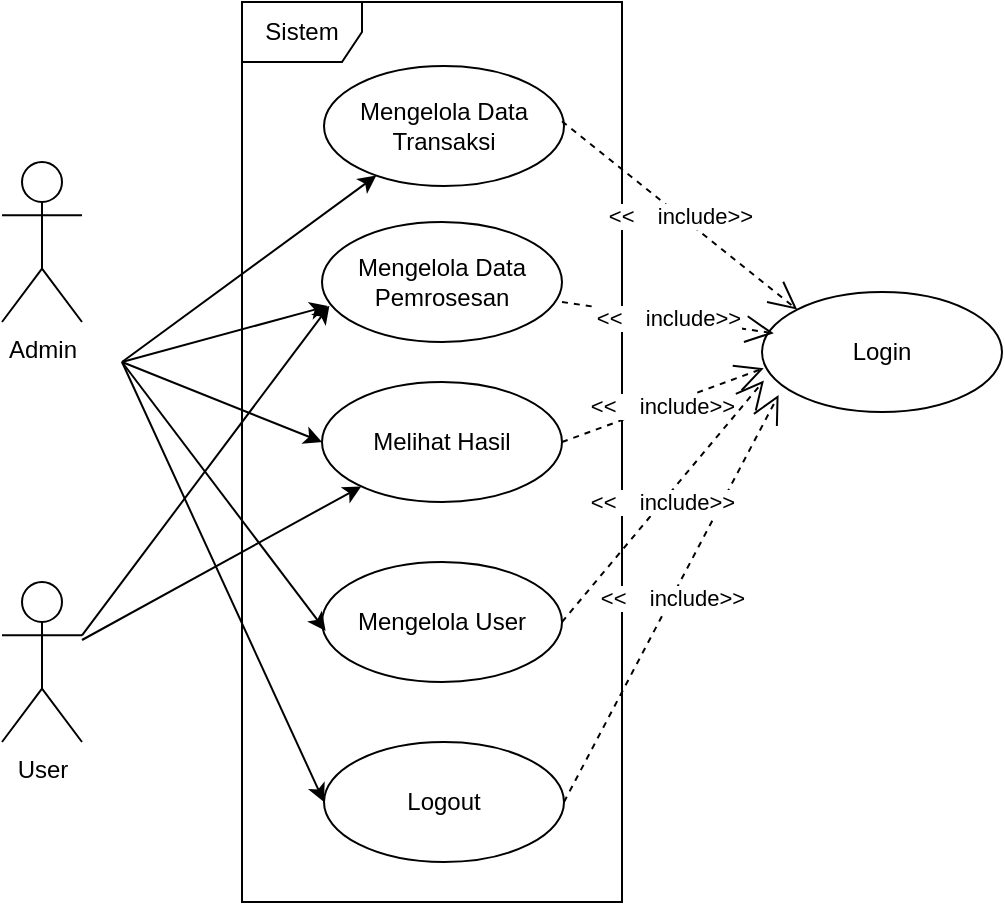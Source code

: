 <mxfile version="24.4.8" type="github" pages="10">
  <diagram name="USECASE" id="3b3OP00QxRM85oqDfntK">
    <mxGraphModel dx="768" dy="473" grid="1" gridSize="10" guides="1" tooltips="1" connect="1" arrows="1" fold="1" page="1" pageScale="1" pageWidth="850" pageHeight="1100" math="0" shadow="0">
      <root>
        <mxCell id="0" />
        <mxCell id="1" parent="0" />
        <mxCell id="NHfB1BlOoZZrPOQvHRdF-1" style="edgeStyle=none;rounded=0;orthogonalLoop=1;jettySize=auto;html=1;" edge="1" parent="1" target="NHfB1BlOoZZrPOQvHRdF-5">
          <mxGeometry relative="1" as="geometry">
            <mxPoint x="220" y="190" as="sourcePoint" />
          </mxGeometry>
        </mxCell>
        <mxCell id="NHfB1BlOoZZrPOQvHRdF-2" style="edgeStyle=none;rounded=0;orthogonalLoop=1;jettySize=auto;html=1;entryX=0;entryY=0.5;entryDx=0;entryDy=0;" edge="1" parent="1" target="NHfB1BlOoZZrPOQvHRdF-7">
          <mxGeometry relative="1" as="geometry">
            <mxPoint x="220" y="190" as="sourcePoint" />
          </mxGeometry>
        </mxCell>
        <mxCell id="NHfB1BlOoZZrPOQvHRdF-3" style="edgeStyle=none;rounded=0;orthogonalLoop=1;jettySize=auto;html=1;entryX=0;entryY=0.5;entryDx=0;entryDy=0;" edge="1" parent="1" target="NHfB1BlOoZZrPOQvHRdF-8">
          <mxGeometry relative="1" as="geometry">
            <mxPoint x="220" y="190" as="sourcePoint" />
          </mxGeometry>
        </mxCell>
        <mxCell id="NHfB1BlOoZZrPOQvHRdF-4" value="Admin" style="shape=umlActor;verticalLabelPosition=bottom;verticalAlign=top;html=1;outlineConnect=0;" vertex="1" parent="1">
          <mxGeometry x="160" y="90" width="40" height="80" as="geometry" />
        </mxCell>
        <mxCell id="NHfB1BlOoZZrPOQvHRdF-5" value="Mengelola Data Transaksi" style="ellipse;whiteSpace=wrap;html=1;" vertex="1" parent="1">
          <mxGeometry x="321" y="42" width="120" height="60" as="geometry" />
        </mxCell>
        <mxCell id="NHfB1BlOoZZrPOQvHRdF-6" value="Mengelola Data Pemrosesan" style="ellipse;whiteSpace=wrap;html=1;" vertex="1" parent="1">
          <mxGeometry x="320" y="120" width="120" height="60" as="geometry" />
        </mxCell>
        <mxCell id="NHfB1BlOoZZrPOQvHRdF-7" value="Melihat Hasil" style="ellipse;whiteSpace=wrap;html=1;" vertex="1" parent="1">
          <mxGeometry x="320" y="200" width="120" height="60" as="geometry" />
        </mxCell>
        <mxCell id="NHfB1BlOoZZrPOQvHRdF-8" value="Logout" style="ellipse;whiteSpace=wrap;html=1;" vertex="1" parent="1">
          <mxGeometry x="321" y="380" width="120" height="60" as="geometry" />
        </mxCell>
        <mxCell id="NHfB1BlOoZZrPOQvHRdF-9" style="edgeStyle=none;rounded=0;orthogonalLoop=1;jettySize=auto;html=1;entryX=0.025;entryY=0.7;entryDx=0;entryDy=0;entryPerimeter=0;" edge="1" parent="1" target="NHfB1BlOoZZrPOQvHRdF-6">
          <mxGeometry relative="1" as="geometry">
            <mxPoint x="220" y="190" as="sourcePoint" />
          </mxGeometry>
        </mxCell>
        <mxCell id="NHfB1BlOoZZrPOQvHRdF-10" value="Login" style="ellipse;whiteSpace=wrap;html=1;" vertex="1" parent="1">
          <mxGeometry x="540" y="155" width="120" height="60" as="geometry" />
        </mxCell>
        <mxCell id="NHfB1BlOoZZrPOQvHRdF-11" value="Sistem" style="shape=umlFrame;whiteSpace=wrap;html=1;pointerEvents=0;" vertex="1" parent="1">
          <mxGeometry x="280" y="10" width="190" height="450" as="geometry" />
        </mxCell>
        <mxCell id="NHfB1BlOoZZrPOQvHRdF-12" value="&amp;lt;&amp;lt;&lt;span style=&quot;white-space: pre;&quot;&gt;&#x9;&lt;/span&gt;include&amp;gt;&amp;gt;" style="endArrow=open;endSize=12;dashed=1;html=1;rounded=0;entryX=0;entryY=0;entryDx=0;entryDy=0;" edge="1" parent="1" target="NHfB1BlOoZZrPOQvHRdF-10">
          <mxGeometry width="160" relative="1" as="geometry">
            <mxPoint x="440" y="69.58" as="sourcePoint" />
            <mxPoint x="600" y="69.58" as="targetPoint" />
          </mxGeometry>
        </mxCell>
        <mxCell id="NHfB1BlOoZZrPOQvHRdF-13" value="&amp;lt;&amp;lt;&lt;span style=&quot;white-space: pre;&quot;&gt;&#x9;&lt;/span&gt;include&amp;gt;&amp;gt;" style="endArrow=open;endSize=12;dashed=1;html=1;rounded=0;entryX=0.049;entryY=0.344;entryDx=0;entryDy=0;entryPerimeter=0;" edge="1" parent="1" target="NHfB1BlOoZZrPOQvHRdF-10">
          <mxGeometry width="160" relative="1" as="geometry">
            <mxPoint x="440" y="160" as="sourcePoint" />
            <mxPoint x="585" y="319.42" as="targetPoint" />
          </mxGeometry>
        </mxCell>
        <mxCell id="NHfB1BlOoZZrPOQvHRdF-14" value="&amp;lt;&amp;lt;&lt;span style=&quot;white-space: pre;&quot;&gt;&#x9;&lt;/span&gt;include&amp;gt;&amp;gt;" style="endArrow=open;endSize=12;dashed=1;html=1;rounded=0;entryX=0.007;entryY=0.636;entryDx=0;entryDy=0;entryPerimeter=0;" edge="1" parent="1" target="NHfB1BlOoZZrPOQvHRdF-10">
          <mxGeometry width="160" relative="1" as="geometry">
            <mxPoint x="440" y="230" as="sourcePoint" />
            <mxPoint x="556" y="317" as="targetPoint" />
          </mxGeometry>
        </mxCell>
        <mxCell id="NHfB1BlOoZZrPOQvHRdF-15" value="&amp;lt;&amp;lt;&lt;span style=&quot;white-space: pre;&quot;&gt;&#x9;&lt;/span&gt;include&amp;gt;&amp;gt;" style="endArrow=open;endSize=12;dashed=1;html=1;rounded=0;entryX=0.069;entryY=0.858;entryDx=0;entryDy=0;entryPerimeter=0;exitX=1;exitY=0.5;exitDx=0;exitDy=0;" edge="1" parent="1" target="NHfB1BlOoZZrPOQvHRdF-10" source="NHfB1BlOoZZrPOQvHRdF-8">
          <mxGeometry width="160" relative="1" as="geometry">
            <mxPoint x="439" y="312" as="sourcePoint" />
            <mxPoint x="550" y="346" as="targetPoint" />
          </mxGeometry>
        </mxCell>
        <mxCell id="NHfB1BlOoZZrPOQvHRdF-17" value="Mengelola User" style="ellipse;whiteSpace=wrap;html=1;" vertex="1" parent="1">
          <mxGeometry x="320" y="290" width="120" height="60" as="geometry" />
        </mxCell>
        <mxCell id="NHfB1BlOoZZrPOQvHRdF-18" style="edgeStyle=none;rounded=0;orthogonalLoop=1;jettySize=auto;html=1;entryX=0.015;entryY=0.573;entryDx=0;entryDy=0;entryPerimeter=0;" edge="1" parent="1" target="NHfB1BlOoZZrPOQvHRdF-17">
          <mxGeometry relative="1" as="geometry">
            <mxPoint x="220" y="190" as="sourcePoint" />
            <mxPoint x="330" y="240" as="targetPoint" />
          </mxGeometry>
        </mxCell>
        <mxCell id="NHfB1BlOoZZrPOQvHRdF-19" value="&amp;lt;&amp;lt;&lt;span style=&quot;white-space: pre;&quot;&gt;&#x9;&lt;/span&gt;include&amp;gt;&amp;gt;" style="endArrow=open;endSize=12;dashed=1;html=1;rounded=0;entryX=0.008;entryY=0.738;entryDx=0;entryDy=0;entryPerimeter=0;exitX=1;exitY=0.5;exitDx=0;exitDy=0;" edge="1" parent="1" source="NHfB1BlOoZZrPOQvHRdF-17" target="NHfB1BlOoZZrPOQvHRdF-10">
          <mxGeometry width="160" relative="1" as="geometry">
            <mxPoint x="450" y="240" as="sourcePoint" />
            <mxPoint x="551" y="203" as="targetPoint" />
          </mxGeometry>
        </mxCell>
        <mxCell id="NHfB1BlOoZZrPOQvHRdF-23" style="edgeStyle=none;rounded=0;orthogonalLoop=1;jettySize=auto;html=1;" edge="1" parent="1" source="NHfB1BlOoZZrPOQvHRdF-20" target="NHfB1BlOoZZrPOQvHRdF-7">
          <mxGeometry relative="1" as="geometry" />
        </mxCell>
        <mxCell id="NHfB1BlOoZZrPOQvHRdF-20" value="User" style="shape=umlActor;verticalLabelPosition=bottom;verticalAlign=top;html=1;outlineConnect=0;" vertex="1" parent="1">
          <mxGeometry x="160" y="300" width="40" height="80" as="geometry" />
        </mxCell>
        <mxCell id="NHfB1BlOoZZrPOQvHRdF-22" style="edgeStyle=none;rounded=0;orthogonalLoop=1;jettySize=auto;html=1;entryX=0.031;entryY=0.697;entryDx=0;entryDy=0;entryPerimeter=0;exitX=1;exitY=0.333;exitDx=0;exitDy=0;exitPerimeter=0;" edge="1" parent="1" source="NHfB1BlOoZZrPOQvHRdF-20" target="NHfB1BlOoZZrPOQvHRdF-6">
          <mxGeometry relative="1" as="geometry" />
        </mxCell>
      </root>
    </mxGraphModel>
  </diagram>
  <diagram id="ZiEdfcVZtVgp9-LnBLYm" name="Activity Transaksi">
    <mxGraphModel dx="1114" dy="686" grid="1" gridSize="10" guides="1" tooltips="1" connect="1" arrows="1" fold="1" page="1" pageScale="1" pageWidth="850" pageHeight="1100" math="0" shadow="0">
      <root>
        <mxCell id="0" />
        <mxCell id="1" parent="0" />
        <mxCell id="5JtwzCm8rwiR-6SWU7Fo-1" value="Admin" style="swimlane;whiteSpace=wrap" vertex="1" parent="1">
          <mxGeometry x="160.5" y="128" width="199.5" height="512" as="geometry">
            <mxRectangle x="164.5" y="128" width="90" height="30" as="alternateBounds" />
          </mxGeometry>
        </mxCell>
        <mxCell id="5JtwzCm8rwiR-6SWU7Fo-2" value="" style="ellipse;shape=startState;fillColor=#000000;strokeColor=#ff0000;" vertex="1" parent="5JtwzCm8rwiR-6SWU7Fo-1">
          <mxGeometry x="100" y="40" width="30" height="30" as="geometry" />
        </mxCell>
        <mxCell id="5JtwzCm8rwiR-6SWU7Fo-3" value="" style="edgeStyle=elbowEdgeStyle;elbow=horizontal;verticalAlign=bottom;endArrow=open;endSize=8;strokeColor=#FF0000;endFill=1;rounded=0" edge="1" parent="5JtwzCm8rwiR-6SWU7Fo-1" source="5JtwzCm8rwiR-6SWU7Fo-2" target="5JtwzCm8rwiR-6SWU7Fo-4">
          <mxGeometry x="100" y="40" as="geometry">
            <mxPoint x="115" y="110" as="targetPoint" />
          </mxGeometry>
        </mxCell>
        <mxCell id="5JtwzCm8rwiR-6SWU7Fo-4" value="Masuk ke &#xa;halaman admin" style="" vertex="1" parent="5JtwzCm8rwiR-6SWU7Fo-1">
          <mxGeometry x="60" y="110" width="110" height="50" as="geometry" />
        </mxCell>
        <mxCell id="5JtwzCm8rwiR-6SWU7Fo-5" value="Masuk menu&#xa;Data Transaksi" style="" vertex="1" parent="5JtwzCm8rwiR-6SWU7Fo-1">
          <mxGeometry x="60" y="220" width="110" height="50" as="geometry" />
        </mxCell>
        <mxCell id="5JtwzCm8rwiR-6SWU7Fo-6" value="Upload File&#xa;Transaksi" style="" vertex="1" parent="5JtwzCm8rwiR-6SWU7Fo-1">
          <mxGeometry x="60" y="444" width="110" height="50" as="geometry" />
        </mxCell>
        <mxCell id="5JtwzCm8rwiR-6SWU7Fo-7" value="" style="endArrow=open;strokeColor=#FF0000;endFill=1;rounded=0;entryX=0.5;entryY=0;entryDx=0;entryDy=0;" edge="1" parent="5JtwzCm8rwiR-6SWU7Fo-1" source="5JtwzCm8rwiR-6SWU7Fo-5" target="5JtwzCm8rwiR-6SWU7Fo-8">
          <mxGeometry relative="1" as="geometry" />
        </mxCell>
        <mxCell id="5JtwzCm8rwiR-6SWU7Fo-8" value="Download Template&#xa;Excel Transaksi" style="" vertex="1" parent="5JtwzCm8rwiR-6SWU7Fo-1">
          <mxGeometry x="60" y="332" width="110" height="50" as="geometry" />
        </mxCell>
        <mxCell id="5JtwzCm8rwiR-6SWU7Fo-9" value="Sistem" style="swimlane;whiteSpace=wrap" vertex="1" parent="1">
          <mxGeometry x="360" y="128" width="199.5" height="512" as="geometry">
            <mxRectangle x="164.5" y="128" width="90" height="30" as="alternateBounds" />
          </mxGeometry>
        </mxCell>
        <mxCell id="5JtwzCm8rwiR-6SWU7Fo-10" value="Menampilkan&#xa;halaman dashboard" style="" vertex="1" parent="5JtwzCm8rwiR-6SWU7Fo-9">
          <mxGeometry x="60" y="110" width="110" height="50" as="geometry" />
        </mxCell>
        <mxCell id="5JtwzCm8rwiR-6SWU7Fo-11" value="menampilkan data &#xa;transaksi terinput" style="" vertex="1" parent="5JtwzCm8rwiR-6SWU7Fo-9">
          <mxGeometry x="65" y="351" width="110" height="50" as="geometry" />
        </mxCell>
        <mxCell id="5JtwzCm8rwiR-6SWU7Fo-12" value="" style="endArrow=open;strokeColor=#FF0000;endFill=1;rounded=0" edge="1" parent="5JtwzCm8rwiR-6SWU7Fo-9" source="5JtwzCm8rwiR-6SWU7Fo-11">
          <mxGeometry relative="1" as="geometry">
            <mxPoint x="120" y="451" as="targetPoint" />
          </mxGeometry>
        </mxCell>
        <mxCell id="5JtwzCm8rwiR-6SWU7Fo-13" value="" style="ellipse;html=1;shape=endState;fillColor=#000000;strokeColor=#ff0000;" vertex="1" parent="5JtwzCm8rwiR-6SWU7Fo-9">
          <mxGeometry x="110" y="456" width="20" height="20" as="geometry" />
        </mxCell>
        <mxCell id="5JtwzCm8rwiR-6SWU7Fo-14" value="" style="endArrow=open;strokeColor=#FF0000;endFill=1;rounded=0;entryX=0.5;entryY=0;entryDx=0;entryDy=0;" edge="1" parent="1" target="5JtwzCm8rwiR-6SWU7Fo-5">
          <mxGeometry relative="1" as="geometry">
            <mxPoint x="480" y="290" as="sourcePoint" />
            <mxPoint x="260" y="310" as="targetPoint" />
            <Array as="points">
              <mxPoint x="480" y="320" />
              <mxPoint x="276" y="320" />
            </Array>
          </mxGeometry>
        </mxCell>
        <mxCell id="5JtwzCm8rwiR-6SWU7Fo-15" value="" style="edgeStyle=elbowEdgeStyle;elbow=horizontal;verticalAlign=bottom;endArrow=open;endSize=8;strokeColor=#FF0000;endFill=1;rounded=0;exitX=1.006;exitY=0.432;exitDx=0;exitDy=0;exitPerimeter=0;entryX=0;entryY=0.44;entryDx=0;entryDy=0;entryPerimeter=0;" edge="1" parent="1">
          <mxGeometry x="100" y="40" as="geometry">
            <mxPoint x="420" y="261" as="targetPoint" />
            <mxPoint x="331.16" y="260.6" as="sourcePoint" />
          </mxGeometry>
        </mxCell>
        <mxCell id="5JtwzCm8rwiR-6SWU7Fo-16" value="" style="endArrow=open;strokeColor=#FF0000;endFill=1;rounded=0;exitX=1.01;exitY=0.534;exitDx=0;exitDy=0;entryX=0;entryY=0.5;entryDx=0;entryDy=0;exitPerimeter=0;" edge="1" parent="1" source="5JtwzCm8rwiR-6SWU7Fo-6" target="5JtwzCm8rwiR-6SWU7Fo-11">
          <mxGeometry relative="1" as="geometry">
            <mxPoint x="285.5" y="527" as="sourcePoint" />
            <mxPoint x="285.5" y="582" as="targetPoint" />
            <Array as="points">
              <mxPoint x="400" y="599" />
              <mxPoint x="400" y="504" />
            </Array>
          </mxGeometry>
        </mxCell>
        <mxCell id="5JtwzCm8rwiR-6SWU7Fo-17" value="" style="endArrow=open;strokeColor=#FF0000;endFill=1;rounded=0;entryX=0.5;entryY=0;entryDx=0;entryDy=0;" edge="1" parent="1">
          <mxGeometry relative="1" as="geometry">
            <mxPoint x="275.5" y="511" as="sourcePoint" />
            <mxPoint x="275.5" y="573" as="targetPoint" />
          </mxGeometry>
        </mxCell>
      </root>
    </mxGraphModel>
  </diagram>
  <diagram id="ZPUiV5Oll8ict5oj17du" name="Activity Login">
    <mxGraphModel dx="1114" dy="686" grid="1" gridSize="10" guides="1" tooltips="1" connect="1" arrows="1" fold="1" page="1" pageScale="1" pageWidth="850" pageHeight="1100" math="0" shadow="0">
      <root>
        <mxCell id="0" />
        <mxCell id="1" parent="0" />
        <mxCell id="YHnxEzZzNxqHjRJfXsDg-1" value="Admin/User" style="swimlane;whiteSpace=wrap" vertex="1" parent="1">
          <mxGeometry x="160.5" y="128" width="199.5" height="402" as="geometry">
            <mxRectangle x="164.5" y="128" width="90" height="30" as="alternateBounds" />
          </mxGeometry>
        </mxCell>
        <mxCell id="YHnxEzZzNxqHjRJfXsDg-2" value="" style="ellipse;shape=startState;fillColor=#000000;strokeColor=#ff0000;" vertex="1" parent="YHnxEzZzNxqHjRJfXsDg-1">
          <mxGeometry x="100" y="40" width="30" height="30" as="geometry" />
        </mxCell>
        <mxCell id="YHnxEzZzNxqHjRJfXsDg-3" value="" style="edgeStyle=elbowEdgeStyle;elbow=horizontal;verticalAlign=bottom;endArrow=open;endSize=8;strokeColor=#FF0000;endFill=1;rounded=0" edge="1" parent="YHnxEzZzNxqHjRJfXsDg-1" source="YHnxEzZzNxqHjRJfXsDg-2" target="YHnxEzZzNxqHjRJfXsDg-4">
          <mxGeometry x="100" y="40" as="geometry">
            <mxPoint x="115" y="110" as="targetPoint" />
          </mxGeometry>
        </mxCell>
        <mxCell id="YHnxEzZzNxqHjRJfXsDg-4" value="Masuk ke &#xa;halaman Login" style="" vertex="1" parent="YHnxEzZzNxqHjRJfXsDg-1">
          <mxGeometry x="60" y="110" width="110" height="50" as="geometry" />
        </mxCell>
        <mxCell id="YHnxEzZzNxqHjRJfXsDg-5" value="Mengisi Form Login" style="" vertex="1" parent="YHnxEzZzNxqHjRJfXsDg-1">
          <mxGeometry x="60" y="220" width="110" height="50" as="geometry" />
        </mxCell>
        <mxCell id="YHnxEzZzNxqHjRJfXsDg-6" value="Login" style="" vertex="1" parent="YHnxEzZzNxqHjRJfXsDg-1">
          <mxGeometry x="60" y="331" width="110" height="50" as="geometry" />
        </mxCell>
        <mxCell id="YHnxEzZzNxqHjRJfXsDg-7" value="Sistem" style="swimlane;whiteSpace=wrap" vertex="1" parent="1">
          <mxGeometry x="360" y="128" width="199.5" height="402" as="geometry">
            <mxRectangle x="164.5" y="128" width="90" height="30" as="alternateBounds" />
          </mxGeometry>
        </mxCell>
        <mxCell id="YHnxEzZzNxqHjRJfXsDg-8" value="Menampilkan&#xa;form login" style="" vertex="1" parent="YHnxEzZzNxqHjRJfXsDg-7">
          <mxGeometry x="60" y="110" width="110" height="50" as="geometry" />
        </mxCell>
        <mxCell id="YHnxEzZzNxqHjRJfXsDg-9" value="Menampilkan &#xa;halaman dashboard" style="" vertex="1" parent="YHnxEzZzNxqHjRJfXsDg-7">
          <mxGeometry x="65" y="238" width="110" height="50" as="geometry" />
        </mxCell>
        <mxCell id="YHnxEzZzNxqHjRJfXsDg-10" value="" style="endArrow=open;strokeColor=#FF0000;endFill=1;rounded=0" edge="1" parent="YHnxEzZzNxqHjRJfXsDg-7" source="YHnxEzZzNxqHjRJfXsDg-9">
          <mxGeometry relative="1" as="geometry">
            <mxPoint x="120" y="338" as="targetPoint" />
          </mxGeometry>
        </mxCell>
        <mxCell id="YHnxEzZzNxqHjRJfXsDg-11" value="" style="ellipse;html=1;shape=endState;fillColor=#000000;strokeColor=#ff0000;" vertex="1" parent="YHnxEzZzNxqHjRJfXsDg-7">
          <mxGeometry x="110" y="343" width="20" height="20" as="geometry" />
        </mxCell>
        <mxCell id="YHnxEzZzNxqHjRJfXsDg-12" value="" style="endArrow=open;strokeColor=#FF0000;endFill=1;rounded=0;entryX=0.5;entryY=0;entryDx=0;entryDy=0;" edge="1" parent="1" target="YHnxEzZzNxqHjRJfXsDg-5">
          <mxGeometry relative="1" as="geometry">
            <mxPoint x="480" y="290" as="sourcePoint" />
            <mxPoint x="260" y="310" as="targetPoint" />
            <Array as="points">
              <mxPoint x="480" y="320" />
              <mxPoint x="276" y="320" />
            </Array>
          </mxGeometry>
        </mxCell>
        <mxCell id="YHnxEzZzNxqHjRJfXsDg-13" value="" style="edgeStyle=elbowEdgeStyle;elbow=horizontal;verticalAlign=bottom;endArrow=open;endSize=8;strokeColor=#FF0000;endFill=1;rounded=0;exitX=1.006;exitY=0.432;exitDx=0;exitDy=0;exitPerimeter=0;entryX=0;entryY=0.44;entryDx=0;entryDy=0;entryPerimeter=0;" edge="1" parent="1">
          <mxGeometry x="100" y="40" as="geometry">
            <mxPoint x="420" y="261" as="targetPoint" />
            <mxPoint x="331.16" y="260.6" as="sourcePoint" />
          </mxGeometry>
        </mxCell>
        <mxCell id="YHnxEzZzNxqHjRJfXsDg-14" value="" style="endArrow=open;strokeColor=#FF0000;endFill=1;rounded=0;exitX=1.01;exitY=0.534;exitDx=0;exitDy=0;entryX=0;entryY=0.5;entryDx=0;entryDy=0;exitPerimeter=0;" edge="1" parent="1" source="YHnxEzZzNxqHjRJfXsDg-6" target="YHnxEzZzNxqHjRJfXsDg-9">
          <mxGeometry relative="1" as="geometry">
            <mxPoint x="285.5" y="414" as="sourcePoint" />
            <mxPoint x="285.5" y="469" as="targetPoint" />
            <Array as="points">
              <mxPoint x="400" y="486" />
              <mxPoint x="400" y="391" />
            </Array>
          </mxGeometry>
        </mxCell>
        <mxCell id="YHnxEzZzNxqHjRJfXsDg-15" value="" style="endArrow=open;strokeColor=#FF0000;endFill=1;rounded=0;entryX=0.5;entryY=0;entryDx=0;entryDy=0;" edge="1" parent="1">
          <mxGeometry relative="1" as="geometry">
            <mxPoint x="275.5" y="398" as="sourcePoint" />
            <mxPoint x="275.5" y="460" as="targetPoint" />
          </mxGeometry>
        </mxCell>
      </root>
    </mxGraphModel>
  </diagram>
  <diagram id="MzCPQMwzN9Ckx4Owb64s" name="Activity Logout">
    <mxGraphModel dx="1114" dy="686" grid="1" gridSize="10" guides="1" tooltips="1" connect="1" arrows="1" fold="1" page="1" pageScale="1" pageWidth="850" pageHeight="1100" math="0" shadow="0">
      <root>
        <mxCell id="0" />
        <mxCell id="1" parent="0" />
        <mxCell id="WMh_ScB-1bYCPg5qN403-1" value="Admin/User" style="swimlane;whiteSpace=wrap" vertex="1" parent="1">
          <mxGeometry x="160.5" y="128" width="199.5" height="252" as="geometry">
            <mxRectangle x="164.5" y="128" width="90" height="30" as="alternateBounds" />
          </mxGeometry>
        </mxCell>
        <mxCell id="WMh_ScB-1bYCPg5qN403-2" value="" style="ellipse;shape=startState;fillColor=#000000;strokeColor=#ff0000;" vertex="1" parent="WMh_ScB-1bYCPg5qN403-1">
          <mxGeometry x="100" y="40" width="30" height="30" as="geometry" />
        </mxCell>
        <mxCell id="WMh_ScB-1bYCPg5qN403-3" value="" style="edgeStyle=elbowEdgeStyle;elbow=horizontal;verticalAlign=bottom;endArrow=open;endSize=8;strokeColor=#FF0000;endFill=1;rounded=0" edge="1" parent="WMh_ScB-1bYCPg5qN403-1" source="WMh_ScB-1bYCPg5qN403-2" target="WMh_ScB-1bYCPg5qN403-4">
          <mxGeometry x="100" y="40" as="geometry">
            <mxPoint x="115" y="110" as="targetPoint" />
          </mxGeometry>
        </mxCell>
        <mxCell id="WMh_ScB-1bYCPg5qN403-4" value="Mengeklik &#xa;Tombol Logout" style="" vertex="1" parent="WMh_ScB-1bYCPg5qN403-1">
          <mxGeometry x="60" y="110" width="110" height="50" as="geometry" />
        </mxCell>
        <mxCell id="WMh_ScB-1bYCPg5qN403-5" value="Sistem" style="swimlane;whiteSpace=wrap" vertex="1" parent="1">
          <mxGeometry x="360" y="128" width="199.5" height="252" as="geometry">
            <mxRectangle x="164.5" y="128" width="90" height="30" as="alternateBounds" />
          </mxGeometry>
        </mxCell>
        <mxCell id="WMh_ScB-1bYCPg5qN403-6" value="Menampilkan&#xa;Halaman Login" style="" vertex="1" parent="WMh_ScB-1bYCPg5qN403-5">
          <mxGeometry x="60" y="110" width="110" height="50" as="geometry" />
        </mxCell>
        <mxCell id="WMh_ScB-1bYCPg5qN403-7" value="" style="endArrow=open;strokeColor=#FF0000;endFill=1;rounded=0" edge="1" parent="WMh_ScB-1bYCPg5qN403-5">
          <mxGeometry relative="1" as="geometry">
            <mxPoint x="120" y="210" as="targetPoint" />
            <mxPoint x="120" y="160" as="sourcePoint" />
          </mxGeometry>
        </mxCell>
        <mxCell id="WMh_ScB-1bYCPg5qN403-8" value="" style="ellipse;html=1;shape=endState;fillColor=#000000;strokeColor=#ff0000;" vertex="1" parent="WMh_ScB-1bYCPg5qN403-5">
          <mxGeometry x="110" y="215" width="20" height="20" as="geometry" />
        </mxCell>
        <mxCell id="WMh_ScB-1bYCPg5qN403-9" value="" style="edgeStyle=elbowEdgeStyle;elbow=horizontal;verticalAlign=bottom;endArrow=open;endSize=8;strokeColor=#FF0000;endFill=1;rounded=0;exitX=1.006;exitY=0.432;exitDx=0;exitDy=0;exitPerimeter=0;entryX=0;entryY=0.44;entryDx=0;entryDy=0;entryPerimeter=0;" edge="1" parent="1">
          <mxGeometry x="100" y="40" as="geometry">
            <mxPoint x="420" y="261" as="targetPoint" />
            <mxPoint x="331.16" y="260.6" as="sourcePoint" />
          </mxGeometry>
        </mxCell>
      </root>
    </mxGraphModel>
  </diagram>
  <diagram id="aPSvHFSSoHHbpDzcxTLF" name="Activity Proses">
    <mxGraphModel dx="1114" dy="686" grid="1" gridSize="10" guides="1" tooltips="1" connect="1" arrows="1" fold="1" page="1" pageScale="1" pageWidth="850" pageHeight="1100" math="0" shadow="0">
      <root>
        <mxCell id="0" />
        <mxCell id="1" parent="0" />
        <mxCell id="MZhOwd7djUCZqgRP3rSd-1" value="Admin/User" style="swimlane;whiteSpace=wrap" vertex="1" parent="1">
          <mxGeometry x="160.5" y="128" width="199.5" height="392" as="geometry">
            <mxRectangle x="164.5" y="128" width="90" height="30" as="alternateBounds" />
          </mxGeometry>
        </mxCell>
        <mxCell id="MZhOwd7djUCZqgRP3rSd-2" value="" style="ellipse;shape=startState;fillColor=#000000;strokeColor=#ff0000;" vertex="1" parent="MZhOwd7djUCZqgRP3rSd-1">
          <mxGeometry x="100" y="40" width="30" height="30" as="geometry" />
        </mxCell>
        <mxCell id="MZhOwd7djUCZqgRP3rSd-3" value="" style="edgeStyle=elbowEdgeStyle;elbow=horizontal;verticalAlign=bottom;endArrow=open;endSize=8;strokeColor=#FF0000;endFill=1;rounded=0" edge="1" parent="MZhOwd7djUCZqgRP3rSd-1" source="MZhOwd7djUCZqgRP3rSd-2" target="MZhOwd7djUCZqgRP3rSd-4">
          <mxGeometry x="100" y="40" as="geometry">
            <mxPoint x="115" y="110" as="targetPoint" />
          </mxGeometry>
        </mxCell>
        <mxCell id="MZhOwd7djUCZqgRP3rSd-4" value="Masuk ke &#xa;halaman admin" style="" vertex="1" parent="MZhOwd7djUCZqgRP3rSd-1">
          <mxGeometry x="60" y="110" width="110" height="50" as="geometry" />
        </mxCell>
        <mxCell id="MZhOwd7djUCZqgRP3rSd-5" value="Masuk menu&#xa;Proses" style="" vertex="1" parent="MZhOwd7djUCZqgRP3rSd-1">
          <mxGeometry x="60" y="220" width="110" height="50" as="geometry" />
        </mxCell>
        <mxCell id="MZhOwd7djUCZqgRP3rSd-6" value="" style="endArrow=open;strokeColor=#FF0000;endFill=1;rounded=0;entryX=0.5;entryY=0;entryDx=0;entryDy=0;" edge="1" parent="MZhOwd7djUCZqgRP3rSd-1" source="MZhOwd7djUCZqgRP3rSd-5" target="MZhOwd7djUCZqgRP3rSd-7">
          <mxGeometry relative="1" as="geometry" />
        </mxCell>
        <mxCell id="MZhOwd7djUCZqgRP3rSd-7" value="Input data proses" style="" vertex="1" parent="MZhOwd7djUCZqgRP3rSd-1">
          <mxGeometry x="60" y="326" width="110" height="50" as="geometry" />
        </mxCell>
        <mxCell id="MZhOwd7djUCZqgRP3rSd-8" value="Sistem" style="swimlane;whiteSpace=wrap" vertex="1" parent="1">
          <mxGeometry x="360" y="128" width="199.5" height="392" as="geometry">
            <mxRectangle x="164.5" y="128" width="90" height="30" as="alternateBounds" />
          </mxGeometry>
        </mxCell>
        <mxCell id="MZhOwd7djUCZqgRP3rSd-9" value="Menampilkan&#xa;halaman dashboard" style="" vertex="1" parent="MZhOwd7djUCZqgRP3rSd-8">
          <mxGeometry x="60" y="110" width="110" height="50" as="geometry" />
        </mxCell>
        <mxCell id="MZhOwd7djUCZqgRP3rSd-10" value="Menampilkan &#xa;Hasil Proses" style="" vertex="1" parent="MZhOwd7djUCZqgRP3rSd-8">
          <mxGeometry x="65" y="232" width="110" height="50" as="geometry" />
        </mxCell>
        <mxCell id="MZhOwd7djUCZqgRP3rSd-11" value="" style="endArrow=open;strokeColor=#FF0000;endFill=1;rounded=0" edge="1" parent="MZhOwd7djUCZqgRP3rSd-8" source="MZhOwd7djUCZqgRP3rSd-10">
          <mxGeometry relative="1" as="geometry">
            <mxPoint x="120" y="332" as="targetPoint" />
          </mxGeometry>
        </mxCell>
        <mxCell id="MZhOwd7djUCZqgRP3rSd-12" value="" style="ellipse;html=1;shape=endState;fillColor=#000000;strokeColor=#ff0000;" vertex="1" parent="MZhOwd7djUCZqgRP3rSd-8">
          <mxGeometry x="110" y="337" width="20" height="20" as="geometry" />
        </mxCell>
        <mxCell id="MZhOwd7djUCZqgRP3rSd-13" value="" style="endArrow=open;strokeColor=#FF0000;endFill=1;rounded=0;entryX=0.5;entryY=0;entryDx=0;entryDy=0;" edge="1" parent="1" target="MZhOwd7djUCZqgRP3rSd-5">
          <mxGeometry relative="1" as="geometry">
            <mxPoint x="480" y="290" as="sourcePoint" />
            <mxPoint x="260" y="310" as="targetPoint" />
            <Array as="points">
              <mxPoint x="480" y="320" />
              <mxPoint x="276" y="320" />
            </Array>
          </mxGeometry>
        </mxCell>
        <mxCell id="MZhOwd7djUCZqgRP3rSd-14" value="" style="edgeStyle=elbowEdgeStyle;elbow=horizontal;verticalAlign=bottom;endArrow=open;endSize=8;strokeColor=#FF0000;endFill=1;rounded=0;exitX=1.006;exitY=0.432;exitDx=0;exitDy=0;exitPerimeter=0;entryX=0;entryY=0.44;entryDx=0;entryDy=0;entryPerimeter=0;" edge="1" parent="1">
          <mxGeometry x="100" y="40" as="geometry">
            <mxPoint x="420" y="261" as="targetPoint" />
            <mxPoint x="331.16" y="260.6" as="sourcePoint" />
          </mxGeometry>
        </mxCell>
        <mxCell id="MZhOwd7djUCZqgRP3rSd-15" value="" style="endArrow=open;strokeColor=#FF0000;endFill=1;rounded=0;exitX=1.01;exitY=0.534;exitDx=0;exitDy=0;entryX=0;entryY=0.5;entryDx=0;entryDy=0;exitPerimeter=0;" edge="1" parent="1" target="MZhOwd7djUCZqgRP3rSd-10">
          <mxGeometry relative="1" as="geometry">
            <mxPoint x="331.6" y="479.7" as="sourcePoint" />
            <mxPoint x="285.5" y="463" as="targetPoint" />
            <Array as="points">
              <mxPoint x="400" y="480" />
              <mxPoint x="400" y="385" />
            </Array>
          </mxGeometry>
        </mxCell>
      </root>
    </mxGraphModel>
  </diagram>
  <diagram id="eMyMIVp40VDyoDDc2pXh" name="Activity Hasil">
    <mxGraphModel dx="1114" dy="686" grid="1" gridSize="10" guides="1" tooltips="1" connect="1" arrows="1" fold="1" page="1" pageScale="1" pageWidth="850" pageHeight="1100" math="0" shadow="0">
      <root>
        <mxCell id="0" />
        <mxCell id="1" parent="0" />
        <mxCell id="jsQgEi3KU7MaIvuZxA1h-1" value="Admin/User" style="swimlane;whiteSpace=wrap" vertex="1" parent="1">
          <mxGeometry x="160.5" y="128" width="199.5" height="472" as="geometry">
            <mxRectangle x="164.5" y="128" width="90" height="30" as="alternateBounds" />
          </mxGeometry>
        </mxCell>
        <mxCell id="jsQgEi3KU7MaIvuZxA1h-2" value="" style="ellipse;shape=startState;fillColor=#000000;strokeColor=#ff0000;" vertex="1" parent="jsQgEi3KU7MaIvuZxA1h-1">
          <mxGeometry x="100" y="40" width="30" height="30" as="geometry" />
        </mxCell>
        <mxCell id="jsQgEi3KU7MaIvuZxA1h-3" value="" style="edgeStyle=elbowEdgeStyle;elbow=horizontal;verticalAlign=bottom;endArrow=open;endSize=8;strokeColor=#FF0000;endFill=1;rounded=0" edge="1" parent="jsQgEi3KU7MaIvuZxA1h-1" source="jsQgEi3KU7MaIvuZxA1h-2" target="jsQgEi3KU7MaIvuZxA1h-4">
          <mxGeometry x="100" y="40" as="geometry">
            <mxPoint x="115" y="110" as="targetPoint" />
          </mxGeometry>
        </mxCell>
        <mxCell id="jsQgEi3KU7MaIvuZxA1h-4" value="Masuk ke &#xa;halaman admin" style="" vertex="1" parent="jsQgEi3KU7MaIvuZxA1h-1">
          <mxGeometry x="60" y="110" width="110" height="50" as="geometry" />
        </mxCell>
        <mxCell id="jsQgEi3KU7MaIvuZxA1h-5" value="Masuk menu&#xa;Hasil" style="" vertex="1" parent="jsQgEi3KU7MaIvuZxA1h-1">
          <mxGeometry x="60" y="220" width="110" height="50" as="geometry" />
        </mxCell>
        <mxCell id="jsQgEi3KU7MaIvuZxA1h-6" value="Pilih salah &#xa;satu log" style="" vertex="1" parent="jsQgEi3KU7MaIvuZxA1h-1">
          <mxGeometry x="60" y="315" width="110" height="50" as="geometry" />
        </mxCell>
        <mxCell id="jsQgEi3KU7MaIvuZxA1h-7" value="" style="endArrow=open;strokeColor=#FF0000;endFill=1;rounded=0;entryX=0.533;entryY=-0.001;entryDx=0;entryDy=0;exitX=0.542;exitY=1.005;exitDx=0;exitDy=0;exitPerimeter=0;entryPerimeter=0;" edge="1" parent="jsQgEi3KU7MaIvuZxA1h-1" target="jsQgEi3KU7MaIvuZxA1h-6">
          <mxGeometry relative="1" as="geometry">
            <mxPoint x="318.12" y="271.25" as="sourcePoint" />
            <mxPoint x="113.5" y="314" as="targetPoint" />
            <Array as="points">
              <mxPoint x="318.5" y="292" />
              <mxPoint x="118.5" y="292" />
            </Array>
          </mxGeometry>
        </mxCell>
        <mxCell id="jsQgEi3KU7MaIvuZxA1h-8" value="Sistem" style="swimlane;whiteSpace=wrap" vertex="1" parent="1">
          <mxGeometry x="360" y="128" width="199.5" height="472" as="geometry">
            <mxRectangle x="164.5" y="128" width="90" height="30" as="alternateBounds" />
          </mxGeometry>
        </mxCell>
        <mxCell id="jsQgEi3KU7MaIvuZxA1h-9" value="Menampilkan&#xa;halaman dashboard" style="" vertex="1" parent="jsQgEi3KU7MaIvuZxA1h-8">
          <mxGeometry x="60" y="110" width="110" height="50" as="geometry" />
        </mxCell>
        <mxCell id="jsQgEi3KU7MaIvuZxA1h-10" value="Menampilkan &#xa;Hasil Proses" style="" vertex="1" parent="jsQgEi3KU7MaIvuZxA1h-8">
          <mxGeometry x="61" y="311" width="110" height="50" as="geometry" />
        </mxCell>
        <mxCell id="jsQgEi3KU7MaIvuZxA1h-11" value="" style="endArrow=open;strokeColor=#FF0000;endFill=1;rounded=0" edge="1" parent="jsQgEi3KU7MaIvuZxA1h-8" source="jsQgEi3KU7MaIvuZxA1h-10">
          <mxGeometry relative="1" as="geometry">
            <mxPoint x="116" y="411" as="targetPoint" />
          </mxGeometry>
        </mxCell>
        <mxCell id="jsQgEi3KU7MaIvuZxA1h-12" value="" style="ellipse;html=1;shape=endState;fillColor=#000000;strokeColor=#ff0000;" vertex="1" parent="jsQgEi3KU7MaIvuZxA1h-8">
          <mxGeometry x="105" y="413" width="20" height="20" as="geometry" />
        </mxCell>
        <mxCell id="jsQgEi3KU7MaIvuZxA1h-13" value="Menampilkan &#xa;Data Log Proses" style="" vertex="1" parent="jsQgEi3KU7MaIvuZxA1h-8">
          <mxGeometry x="60" y="221" width="110" height="50" as="geometry" />
        </mxCell>
        <mxCell id="jsQgEi3KU7MaIvuZxA1h-14" value="" style="endArrow=open;strokeColor=#FF0000;endFill=1;rounded=0;entryX=0;entryY=0.5;entryDx=0;entryDy=0;" edge="1" parent="jsQgEi3KU7MaIvuZxA1h-8">
          <mxGeometry relative="1" as="geometry">
            <mxPoint x="-29" y="335.5" as="sourcePoint" />
            <mxPoint x="60" y="336.5" as="targetPoint" />
          </mxGeometry>
        </mxCell>
        <mxCell id="jsQgEi3KU7MaIvuZxA1h-15" value="" style="endArrow=open;strokeColor=#FF0000;endFill=1;rounded=0;entryX=0.5;entryY=0;entryDx=0;entryDy=0;" edge="1" parent="1" target="jsQgEi3KU7MaIvuZxA1h-5">
          <mxGeometry relative="1" as="geometry">
            <mxPoint x="480" y="290" as="sourcePoint" />
            <mxPoint x="260" y="310" as="targetPoint" />
            <Array as="points">
              <mxPoint x="480" y="320" />
              <mxPoint x="276" y="320" />
            </Array>
          </mxGeometry>
        </mxCell>
        <mxCell id="jsQgEi3KU7MaIvuZxA1h-16" value="" style="edgeStyle=elbowEdgeStyle;elbow=horizontal;verticalAlign=bottom;endArrow=open;endSize=8;strokeColor=#FF0000;endFill=1;rounded=0;exitX=1.006;exitY=0.432;exitDx=0;exitDy=0;exitPerimeter=0;entryX=0;entryY=0.44;entryDx=0;entryDy=0;entryPerimeter=0;" edge="1" parent="1">
          <mxGeometry x="100" y="40" as="geometry">
            <mxPoint x="420" y="261" as="targetPoint" />
            <mxPoint x="331.16" y="260.6" as="sourcePoint" />
          </mxGeometry>
        </mxCell>
        <mxCell id="jsQgEi3KU7MaIvuZxA1h-17" value="" style="endArrow=open;strokeColor=#FF0000;endFill=1;rounded=0;entryX=0;entryY=0.5;entryDx=0;entryDy=0;" edge="1" parent="1" source="jsQgEi3KU7MaIvuZxA1h-5" target="jsQgEi3KU7MaIvuZxA1h-13">
          <mxGeometry relative="1" as="geometry" />
        </mxCell>
      </root>
    </mxGraphModel>
  </diagram>
  <diagram id="sVFQRKROvnsvsivIS_Jd" name="Squence Transaksi">
    <mxGraphModel dx="1114" dy="686" grid="1" gridSize="10" guides="1" tooltips="1" connect="1" arrows="1" fold="1" page="1" pageScale="1" pageWidth="850" pageHeight="1100" math="0" shadow="0">
      <root>
        <mxCell id="0" />
        <mxCell id="1" parent="0" />
        <mxCell id="0GddO0QzNhqVRdaTbjl7-1" value="" style="shape=umlLifeline;perimeter=lifelinePerimeter;whiteSpace=wrap;html=1;container=1;dropTarget=0;collapsible=0;recursiveResize=0;outlineConnect=0;portConstraint=eastwest;newEdgeStyle={&quot;curved&quot;:0,&quot;rounded&quot;:0};participant=umlBoundary;" vertex="1" parent="1">
          <mxGeometry x="335" y="120" width="50" height="300" as="geometry" />
        </mxCell>
        <mxCell id="0GddO0QzNhqVRdaTbjl7-2" value="" style="html=1;points=[[0,0,0,0,5],[0,1,0,0,-5],[1,0,0,0,5],[1,1,0,0,-5]];perimeter=orthogonalPerimeter;outlineConnect=0;targetShapes=umlLifeline;portConstraint=eastwest;newEdgeStyle={&quot;curved&quot;:0,&quot;rounded&quot;:0};" vertex="1" parent="0GddO0QzNhqVRdaTbjl7-1">
          <mxGeometry x="20" y="80" width="10" height="200" as="geometry" />
        </mxCell>
        <mxCell id="0GddO0QzNhqVRdaTbjl7-3" value="" style="shape=umlLifeline;perimeter=lifelinePerimeter;whiteSpace=wrap;html=1;container=1;dropTarget=0;collapsible=0;recursiveResize=0;outlineConnect=0;portConstraint=eastwest;newEdgeStyle={&quot;curved&quot;:0,&quot;rounded&quot;:0};participant=umlControl;" vertex="1" parent="1">
          <mxGeometry x="460" y="119" width="40" height="300" as="geometry" />
        </mxCell>
        <mxCell id="0GddO0QzNhqVRdaTbjl7-4" style="edgeStyle=none;rounded=0;orthogonalLoop=1;jettySize=auto;html=1;curved=0;" edge="1" parent="0GddO0QzNhqVRdaTbjl7-3" target="0GddO0QzNhqVRdaTbjl7-3">
          <mxGeometry relative="1" as="geometry">
            <mxPoint x="19.833" y="185.75" as="sourcePoint" />
          </mxGeometry>
        </mxCell>
        <mxCell id="0GddO0QzNhqVRdaTbjl7-5" value="" style="html=1;points=[[0,0,0,0,5],[0,1,0,0,-5],[1,0,0,0,5],[1,1,0,0,-5]];perimeter=orthogonalPerimeter;outlineConnect=0;targetShapes=umlLifeline;portConstraint=eastwest;newEdgeStyle={&quot;curved&quot;:0,&quot;rounded&quot;:0};" vertex="1" parent="0GddO0QzNhqVRdaTbjl7-3">
          <mxGeometry x="15" y="231" width="10" height="29" as="geometry" />
        </mxCell>
        <mxCell id="0GddO0QzNhqVRdaTbjl7-6" value="" style="html=1;points=[[0,0,0,0,5],[0,1,0,0,-5],[1,0,0,0,5],[1,1,0,0,-5]];perimeter=orthogonalPerimeter;outlineConnect=0;targetShapes=umlLifeline;portConstraint=eastwest;newEdgeStyle={&quot;curved&quot;:0,&quot;rounded&quot;:0};" vertex="1" parent="0GddO0QzNhqVRdaTbjl7-3">
          <mxGeometry x="15" y="81" width="10" height="39" as="geometry" />
        </mxCell>
        <mxCell id="0GddO0QzNhqVRdaTbjl7-7" value="" style="html=1;points=[[0,0,0,0,5],[0,1,0,0,-5],[1,0,0,0,5],[1,1,0,0,-5]];perimeter=orthogonalPerimeter;outlineConnect=0;targetShapes=umlLifeline;portConstraint=eastwest;newEdgeStyle={&quot;curved&quot;:0,&quot;rounded&quot;:0};" vertex="1" parent="0GddO0QzNhqVRdaTbjl7-3">
          <mxGeometry x="15" y="131" width="10" height="29" as="geometry" />
        </mxCell>
        <mxCell id="0GddO0QzNhqVRdaTbjl7-8" value="" style="shape=umlLifeline;perimeter=lifelinePerimeter;whiteSpace=wrap;html=1;container=1;dropTarget=0;collapsible=0;recursiveResize=0;outlineConnect=0;portConstraint=eastwest;newEdgeStyle={&quot;curved&quot;:0,&quot;rounded&quot;:0};participant=umlBoundary;" vertex="1" parent="1">
          <mxGeometry x="575" y="119" width="50" height="300" as="geometry" />
        </mxCell>
        <mxCell id="0GddO0QzNhqVRdaTbjl7-9" value="" style="html=1;points=[[0,0,0,0,5],[0,1,0,0,-5],[1,0,0,0,5],[1,1,0,0,-5]];perimeter=orthogonalPerimeter;outlineConnect=0;targetShapes=umlLifeline;portConstraint=eastwest;newEdgeStyle={&quot;curved&quot;:0,&quot;rounded&quot;:0};" vertex="1" parent="0GddO0QzNhqVRdaTbjl7-8">
          <mxGeometry x="20" y="113" width="10" height="10" as="geometry" />
        </mxCell>
        <mxCell id="0GddO0QzNhqVRdaTbjl7-10" value="" style="html=1;points=[[0,0,0,0,5],[0,1,0,0,-5],[1,0,0,0,5],[1,1,0,0,-5]];perimeter=orthogonalPerimeter;outlineConnect=0;targetShapes=umlLifeline;portConstraint=eastwest;newEdgeStyle={&quot;curved&quot;:0,&quot;rounded&quot;:0};" vertex="1" parent="0GddO0QzNhqVRdaTbjl7-8">
          <mxGeometry x="20" y="200" width="10" height="10" as="geometry" />
        </mxCell>
        <mxCell id="0GddO0QzNhqVRdaTbjl7-11" value="" style="html=1;points=[[0,0,0,0,5],[0,1,0,0,-5],[1,0,0,0,5],[1,1,0,0,-5]];perimeter=orthogonalPerimeter;outlineConnect=0;targetShapes=umlLifeline;portConstraint=eastwest;newEdgeStyle={&quot;curved&quot;:0,&quot;rounded&quot;:0};" vertex="1" parent="0GddO0QzNhqVRdaTbjl7-8">
          <mxGeometry x="20" y="261" width="10" height="19" as="geometry" />
        </mxCell>
        <mxCell id="0GddO0QzNhqVRdaTbjl7-12" value="" style="shape=umlLifeline;perimeter=lifelinePerimeter;whiteSpace=wrap;html=1;container=1;dropTarget=0;collapsible=0;recursiveResize=0;outlineConnect=0;portConstraint=eastwest;newEdgeStyle={&quot;curved&quot;:0,&quot;rounded&quot;:0};participant=umlActor;" vertex="1" parent="1">
          <mxGeometry x="230" y="120" width="20" height="300" as="geometry" />
        </mxCell>
        <mxCell id="0GddO0QzNhqVRdaTbjl7-13" value="" style="html=1;points=[[0,0,0,0,5],[0,1,0,0,-5],[1,0,0,0,5],[1,1,0,0,-5]];perimeter=orthogonalPerimeter;outlineConnect=0;targetShapes=umlLifeline;portConstraint=eastwest;newEdgeStyle={&quot;curved&quot;:0,&quot;rounded&quot;:0};" vertex="1" parent="0GddO0QzNhqVRdaTbjl7-12">
          <mxGeometry x="5" y="60" width="10" height="240" as="geometry" />
        </mxCell>
        <mxCell id="0GddO0QzNhqVRdaTbjl7-14" style="edgeStyle=none;rounded=0;orthogonalLoop=1;jettySize=auto;html=1;curved=0;" edge="1" parent="1" target="0GddO0QzNhqVRdaTbjl7-2">
          <mxGeometry relative="1" as="geometry">
            <mxPoint x="359.5" y="201" as="targetPoint" />
            <mxPoint x="245" y="201" as="sourcePoint" />
          </mxGeometry>
        </mxCell>
        <mxCell id="0GddO0QzNhqVRdaTbjl7-15" style="edgeStyle=none;rounded=0;orthogonalLoop=1;jettySize=auto;html=1;curved=0;" edge="1" parent="1">
          <mxGeometry relative="1" as="geometry">
            <mxPoint x="475" y="280" as="sourcePoint" />
            <mxPoint x="475" y="280" as="targetPoint" />
          </mxGeometry>
        </mxCell>
        <mxCell id="0GddO0QzNhqVRdaTbjl7-16" style="edgeStyle=none;rounded=0;orthogonalLoop=1;jettySize=auto;html=1;curved=0;" edge="1" parent="1" source="0GddO0QzNhqVRdaTbjl7-2" target="0GddO0QzNhqVRdaTbjl7-5">
          <mxGeometry relative="1" as="geometry" />
        </mxCell>
        <mxCell id="0GddO0QzNhqVRdaTbjl7-17" style="edgeStyle=none;rounded=0;orthogonalLoop=1;jettySize=auto;html=1;curved=0;" edge="1" parent="1" source="0GddO0QzNhqVRdaTbjl7-5" target="0GddO0QzNhqVRdaTbjl7-11">
          <mxGeometry relative="1" as="geometry" />
        </mxCell>
        <mxCell id="0GddO0QzNhqVRdaTbjl7-18" style="edgeStyle=none;rounded=0;orthogonalLoop=1;jettySize=auto;html=1;curved=0;" edge="1" parent="1">
          <mxGeometry relative="1" as="geometry">
            <mxPoint x="596" y="397.5" as="sourcePoint" />
            <mxPoint x="366" y="397.5" as="targetPoint" />
          </mxGeometry>
        </mxCell>
        <mxCell id="0GddO0QzNhqVRdaTbjl7-19" value="Admin" style="text;html=1;align=center;verticalAlign=middle;whiteSpace=wrap;rounded=0;" vertex="1" parent="1">
          <mxGeometry x="215" y="160" width="50" height="20" as="geometry" />
        </mxCell>
        <mxCell id="0GddO0QzNhqVRdaTbjl7-20" value="Halaman Data Transaksi" style="text;html=1;align=center;verticalAlign=middle;whiteSpace=wrap;rounded=0;" vertex="1" parent="1">
          <mxGeometry x="312.5" y="160" width="95" height="20" as="geometry" />
        </mxCell>
        <mxCell id="0GddO0QzNhqVRdaTbjl7-21" value="Aksi" style="text;html=1;align=center;verticalAlign=middle;whiteSpace=wrap;rounded=0;" vertex="1" parent="1">
          <mxGeometry x="432.5" y="160" width="95" height="20" as="geometry" />
        </mxCell>
        <mxCell id="0GddO0QzNhqVRdaTbjl7-22" value="Tabel Transaksi" style="text;html=1;align=center;verticalAlign=middle;whiteSpace=wrap;rounded=0;" vertex="1" parent="1">
          <mxGeometry x="552.5" y="160" width="95" height="20" as="geometry" />
        </mxCell>
        <mxCell id="0GddO0QzNhqVRdaTbjl7-23" value="&lt;span style=&quot;background-color: initial;&quot;&gt;Reset Data&lt;/span&gt;" style="text;html=1;align=center;verticalAlign=middle;whiteSpace=wrap;rounded=0;" vertex="1" parent="1">
          <mxGeometry x="365" y="334" width="115" height="20" as="geometry" />
        </mxCell>
        <mxCell id="0GddO0QzNhqVRdaTbjl7-24" value="Berhasil Hapus" style="text;html=1;align=center;verticalAlign=middle;whiteSpace=wrap;rounded=0;fontSize=10;fontStyle=2" vertex="1" parent="1">
          <mxGeometry x="370" y="380" width="115" height="20" as="geometry" />
        </mxCell>
        <mxCell id="0GddO0QzNhqVRdaTbjl7-25" value="&lt;span style=&quot;background-color: initial;&quot;&gt;Hapus()&lt;/span&gt;" style="text;html=1;align=center;verticalAlign=middle;whiteSpace=wrap;rounded=0;" vertex="1" parent="1">
          <mxGeometry x="480" y="360" width="115" height="20" as="geometry" />
        </mxCell>
        <mxCell id="0GddO0QzNhqVRdaTbjl7-26" value="Download Template" style="html=1;verticalAlign=bottom;endArrow=block;curved=0;rounded=0;entryX=0;entryY=0;entryDx=0;entryDy=5;" edge="1" parent="1" source="0GddO0QzNhqVRdaTbjl7-2" target="0GddO0QzNhqVRdaTbjl7-6">
          <mxGeometry relative="1" as="geometry">
            <mxPoint x="405" y="205" as="sourcePoint" />
          </mxGeometry>
        </mxCell>
        <mxCell id="0GddO0QzNhqVRdaTbjl7-27" value="File Template" style="html=1;verticalAlign=bottom;endArrow=open;dashed=1;endSize=8;curved=0;rounded=0;exitX=0;exitY=1;exitDx=0;exitDy=-5;" edge="1" parent="1" source="0GddO0QzNhqVRdaTbjl7-6" target="0GddO0QzNhqVRdaTbjl7-2">
          <mxGeometry relative="1" as="geometry">
            <mxPoint x="405" y="275" as="targetPoint" />
          </mxGeometry>
        </mxCell>
        <mxCell id="0GddO0QzNhqVRdaTbjl7-28" value="Upload Transaksi" style="html=1;verticalAlign=bottom;endArrow=block;curved=0;rounded=0;" edge="1" parent="1">
          <mxGeometry width="80" relative="1" as="geometry">
            <mxPoint x="365" y="270" as="sourcePoint" />
            <mxPoint x="475" y="270" as="targetPoint" />
            <Array as="points">
              <mxPoint x="420" y="270" />
            </Array>
            <mxPoint as="offset" />
          </mxGeometry>
        </mxCell>
        <mxCell id="0GddO0QzNhqVRdaTbjl7-29" value="Tambah()" style="html=1;verticalAlign=bottom;endArrow=block;curved=0;rounded=0;" edge="1" parent="1" source="0GddO0QzNhqVRdaTbjl7-6" target="0GddO0QzNhqVRdaTbjl7-9">
          <mxGeometry width="80" relative="1" as="geometry">
            <mxPoint x="495" y="240" as="sourcePoint" />
            <mxPoint x="575" y="240" as="targetPoint" />
          </mxGeometry>
        </mxCell>
      </root>
    </mxGraphModel>
  </diagram>
  <diagram id="rKN4hBP0eKyRo9_JTwY3" name="Squence Login">
    <mxGraphModel dx="1114" dy="686" grid="1" gridSize="10" guides="1" tooltips="1" connect="1" arrows="1" fold="1" page="1" pageScale="1" pageWidth="850" pageHeight="1100" math="0" shadow="0">
      <root>
        <mxCell id="0" />
        <mxCell id="1" parent="0" />
        <mxCell id="oImi38FRenoqfa436ptU-1" value="" style="shape=umlLifeline;perimeter=lifelinePerimeter;whiteSpace=wrap;html=1;container=1;dropTarget=0;collapsible=0;recursiveResize=0;outlineConnect=0;portConstraint=eastwest;newEdgeStyle={&quot;curved&quot;:0,&quot;rounded&quot;:0};participant=umlBoundary;" vertex="1" parent="1">
          <mxGeometry x="335" y="120" width="50" height="220" as="geometry" />
        </mxCell>
        <mxCell id="oImi38FRenoqfa436ptU-2" value="" style="html=1;points=[[0,0,0,0,5],[0,1,0,0,-5],[1,0,0,0,5],[1,1,0,0,-5]];perimeter=orthogonalPerimeter;outlineConnect=0;targetShapes=umlLifeline;portConstraint=eastwest;newEdgeStyle={&quot;curved&quot;:0,&quot;rounded&quot;:0};" vertex="1" parent="oImi38FRenoqfa436ptU-1">
          <mxGeometry x="20" y="80" width="10" height="70" as="geometry" />
        </mxCell>
        <mxCell id="oImi38FRenoqfa436ptU-3" value="" style="shape=umlLifeline;perimeter=lifelinePerimeter;whiteSpace=wrap;html=1;container=1;dropTarget=0;collapsible=0;recursiveResize=0;outlineConnect=0;portConstraint=eastwest;newEdgeStyle={&quot;curved&quot;:0,&quot;rounded&quot;:0};participant=umlControl;" vertex="1" parent="1">
          <mxGeometry x="506" y="119" width="40" height="221" as="geometry" />
        </mxCell>
        <mxCell id="oImi38FRenoqfa436ptU-4" style="edgeStyle=none;rounded=0;orthogonalLoop=1;jettySize=auto;html=1;curved=0;" edge="1" parent="oImi38FRenoqfa436ptU-3" target="oImi38FRenoqfa436ptU-3">
          <mxGeometry relative="1" as="geometry">
            <mxPoint x="19.833" y="185.75" as="sourcePoint" />
          </mxGeometry>
        </mxCell>
        <mxCell id="oImi38FRenoqfa436ptU-5" value="" style="html=1;points=[[0,0,0,0,5],[0,1,0,0,-5],[1,0,0,0,5],[1,1,0,0,-5]];perimeter=orthogonalPerimeter;outlineConnect=0;targetShapes=umlLifeline;portConstraint=eastwest;newEdgeStyle={&quot;curved&quot;:0,&quot;rounded&quot;:0};" vertex="1" parent="oImi38FRenoqfa436ptU-3">
          <mxGeometry x="15" y="81" width="10" height="99" as="geometry" />
        </mxCell>
        <mxCell id="oImi38FRenoqfa436ptU-6" value="" style="shape=umlLifeline;perimeter=lifelinePerimeter;whiteSpace=wrap;html=1;container=1;dropTarget=0;collapsible=0;recursiveResize=0;outlineConnect=0;portConstraint=eastwest;newEdgeStyle={&quot;curved&quot;:0,&quot;rounded&quot;:0};participant=umlActor;" vertex="1" parent="1">
          <mxGeometry x="201" y="120" width="20" height="220" as="geometry" />
        </mxCell>
        <mxCell id="oImi38FRenoqfa436ptU-7" value="" style="html=1;points=[[0,0,0,0,5],[0,1,0,0,-5],[1,0,0,0,5],[1,1,0,0,-5]];perimeter=orthogonalPerimeter;outlineConnect=0;targetShapes=umlLifeline;portConstraint=eastwest;newEdgeStyle={&quot;curved&quot;:0,&quot;rounded&quot;:0};" vertex="1" parent="oImi38FRenoqfa436ptU-6">
          <mxGeometry x="5" y="60" width="10" height="160" as="geometry" />
        </mxCell>
        <mxCell id="oImi38FRenoqfa436ptU-8" style="edgeStyle=none;rounded=0;orthogonalLoop=1;jettySize=auto;html=1;curved=0;" edge="1" parent="1" source="oImi38FRenoqfa436ptU-7">
          <mxGeometry relative="1" as="geometry">
            <mxPoint x="352.5" y="230" as="targetPoint" />
            <mxPoint x="242.5" y="230" as="sourcePoint" />
          </mxGeometry>
        </mxCell>
        <mxCell id="oImi38FRenoqfa436ptU-9" style="edgeStyle=none;rounded=0;orthogonalLoop=1;jettySize=auto;html=1;curved=0;" edge="1" parent="1">
          <mxGeometry relative="1" as="geometry">
            <mxPoint x="475" y="280" as="sourcePoint" />
            <mxPoint x="475" y="280" as="targetPoint" />
          </mxGeometry>
        </mxCell>
        <mxCell id="oImi38FRenoqfa436ptU-10" value="Admin" style="text;html=1;align=center;verticalAlign=middle;whiteSpace=wrap;rounded=0;" vertex="1" parent="1">
          <mxGeometry x="186" y="160" width="50" height="20" as="geometry" />
        </mxCell>
        <mxCell id="oImi38FRenoqfa436ptU-11" value="Halaman Login" style="text;html=1;align=center;verticalAlign=middle;whiteSpace=wrap;rounded=0;" vertex="1" parent="1">
          <mxGeometry x="312.5" y="160" width="95" height="20" as="geometry" />
        </mxCell>
        <mxCell id="oImi38FRenoqfa436ptU-12" value="Halaman Dashboard" style="text;html=1;align=center;verticalAlign=middle;whiteSpace=wrap;rounded=0;" vertex="1" parent="1">
          <mxGeometry x="457.25" y="160" width="137.5" height="20" as="geometry" />
        </mxCell>
        <mxCell id="oImi38FRenoqfa436ptU-13" value="Masuk Halaman Dashboard" style="html=1;verticalAlign=bottom;endArrow=block;curved=0;rounded=0;entryX=0;entryY=0;entryDx=0;entryDy=5;" edge="1" parent="1" source="oImi38FRenoqfa436ptU-2" target="oImi38FRenoqfa436ptU-5">
          <mxGeometry relative="1" as="geometry">
            <mxPoint x="405" y="205" as="sourcePoint" />
          </mxGeometry>
        </mxCell>
        <mxCell id="oImi38FRenoqfa436ptU-14" value="Mengisi Username &amp;amp; Password" style="text;html=1;align=center;verticalAlign=middle;whiteSpace=wrap;rounded=0;fontSize=11;" vertex="1" parent="1">
          <mxGeometry x="217" y="210" width="135" height="10" as="geometry" />
        </mxCell>
        <mxCell id="oImi38FRenoqfa436ptU-15" value="" style="endArrow=classic;html=1;rounded=0;" edge="1" parent="1">
          <mxGeometry width="50" height="50" relative="1" as="geometry">
            <mxPoint x="522" y="296" as="sourcePoint" />
            <mxPoint x="217" y="296" as="targetPoint" />
          </mxGeometry>
        </mxCell>
        <mxCell id="oImi38FRenoqfa436ptU-16" style="edgeStyle=none;rounded=0;orthogonalLoop=1;jettySize=auto;html=1;curved=0;" edge="1" parent="1">
          <mxGeometry relative="1" as="geometry">
            <mxPoint x="354" y="260" as="sourcePoint" />
            <mxPoint x="215" y="260" as="targetPoint" />
          </mxGeometry>
        </mxCell>
        <mxCell id="oImi38FRenoqfa436ptU-17" value="Gagal" style="text;html=1;align=center;verticalAlign=middle;whiteSpace=wrap;rounded=0;fontSize=11;" vertex="1" parent="1">
          <mxGeometry x="219" y="249" width="135" height="6" as="geometry" />
        </mxCell>
        <mxCell id="oImi38FRenoqfa436ptU-18" value="Kaluar" style="text;html=1;align=center;verticalAlign=middle;whiteSpace=wrap;rounded=0;fontSize=11;" vertex="1" parent="1">
          <mxGeometry x="335" y="286" width="135" height="6" as="geometry" />
        </mxCell>
      </root>
    </mxGraphModel>
  </diagram>
  <diagram id="IEf0kmHTRnIYIfnuGjf9" name="Squence Hasil">
    <mxGraphModel dx="1034" dy="493" grid="1" gridSize="10" guides="1" tooltips="1" connect="1" arrows="1" fold="1" page="1" pageScale="1" pageWidth="850" pageHeight="1100" math="0" shadow="0">
      <root>
        <mxCell id="0" />
        <mxCell id="1" parent="0" />
        <mxCell id="gBbADmnT_agG_QAmBO1b-1" value="" style="shape=umlLifeline;perimeter=lifelinePerimeter;whiteSpace=wrap;html=1;container=1;dropTarget=0;collapsible=0;recursiveResize=0;outlineConnect=0;portConstraint=eastwest;newEdgeStyle={&quot;curved&quot;:0,&quot;rounded&quot;:0};participant=umlBoundary;" parent="1" vertex="1">
          <mxGeometry x="335" y="120" width="50" height="160" as="geometry" />
        </mxCell>
        <mxCell id="gBbADmnT_agG_QAmBO1b-2" value="" style="html=1;points=[[0,0,0,0,5],[0,1,0,0,-5],[1,0,0,0,5],[1,1,0,0,-5]];perimeter=orthogonalPerimeter;outlineConnect=0;targetShapes=umlLifeline;portConstraint=eastwest;newEdgeStyle={&quot;curved&quot;:0,&quot;rounded&quot;:0};" parent="gBbADmnT_agG_QAmBO1b-1" vertex="1">
          <mxGeometry x="20" y="80" width="10" height="60" as="geometry" />
        </mxCell>
        <mxCell id="gBbADmnT_agG_QAmBO1b-3" value="" style="shape=umlLifeline;perimeter=lifelinePerimeter;whiteSpace=wrap;html=1;container=1;dropTarget=0;collapsible=0;recursiveResize=0;outlineConnect=0;portConstraint=eastwest;newEdgeStyle={&quot;curved&quot;:0,&quot;rounded&quot;:0};participant=umlControl;" parent="1" vertex="1">
          <mxGeometry x="460" y="119" width="40" height="161" as="geometry" />
        </mxCell>
        <mxCell id="gBbADmnT_agG_QAmBO1b-4" value="" style="html=1;points=[[0,0,0,0,5],[0,1,0,0,-5],[1,0,0,0,5],[1,1,0,0,-5]];perimeter=orthogonalPerimeter;outlineConnect=0;targetShapes=umlLifeline;portConstraint=eastwest;newEdgeStyle={&quot;curved&quot;:0,&quot;rounded&quot;:0};" parent="gBbADmnT_agG_QAmBO1b-3" vertex="1">
          <mxGeometry x="15" y="81" width="10" height="39" as="geometry" />
        </mxCell>
        <mxCell id="gBbADmnT_agG_QAmBO1b-5" value="" style="shape=umlLifeline;perimeter=lifelinePerimeter;whiteSpace=wrap;html=1;container=1;dropTarget=0;collapsible=0;recursiveResize=0;outlineConnect=0;portConstraint=eastwest;newEdgeStyle={&quot;curved&quot;:0,&quot;rounded&quot;:0};participant=umlBoundary;" parent="1" vertex="1">
          <mxGeometry x="575" y="119" width="50" height="161" as="geometry" />
        </mxCell>
        <mxCell id="gBbADmnT_agG_QAmBO1b-6" value="" style="html=1;points=[[0,0,0,0,5],[0,1,0,0,-5],[1,0,0,0,5],[1,1,0,0,-5]];perimeter=orthogonalPerimeter;outlineConnect=0;targetShapes=umlLifeline;portConstraint=eastwest;newEdgeStyle={&quot;curved&quot;:0,&quot;rounded&quot;:0};" parent="gBbADmnT_agG_QAmBO1b-5" vertex="1">
          <mxGeometry x="20" y="113" width="10" height="10" as="geometry" />
        </mxCell>
        <mxCell id="gBbADmnT_agG_QAmBO1b-7" value="" style="shape=umlLifeline;perimeter=lifelinePerimeter;whiteSpace=wrap;html=1;container=1;dropTarget=0;collapsible=0;recursiveResize=0;outlineConnect=0;portConstraint=eastwest;newEdgeStyle={&quot;curved&quot;:0,&quot;rounded&quot;:0};participant=umlActor;" parent="1" vertex="1">
          <mxGeometry x="230" y="120" width="20" height="160" as="geometry" />
        </mxCell>
        <mxCell id="gBbADmnT_agG_QAmBO1b-8" value="" style="html=1;points=[[0,0,0,0,5],[0,1,0,0,-5],[1,0,0,0,5],[1,1,0,0,-5]];perimeter=orthogonalPerimeter;outlineConnect=0;targetShapes=umlLifeline;portConstraint=eastwest;newEdgeStyle={&quot;curved&quot;:0,&quot;rounded&quot;:0};" parent="gBbADmnT_agG_QAmBO1b-7" vertex="1">
          <mxGeometry x="5" y="60" width="10" height="100" as="geometry" />
        </mxCell>
        <mxCell id="gBbADmnT_agG_QAmBO1b-9" style="edgeStyle=none;rounded=0;orthogonalLoop=1;jettySize=auto;html=1;curved=0;" parent="1" target="gBbADmnT_agG_QAmBO1b-2" edge="1">
          <mxGeometry relative="1" as="geometry">
            <mxPoint x="359.5" y="201" as="targetPoint" />
            <mxPoint x="245" y="201" as="sourcePoint" />
          </mxGeometry>
        </mxCell>
        <mxCell id="gBbADmnT_agG_QAmBO1b-10" style="edgeStyle=none;rounded=0;orthogonalLoop=1;jettySize=auto;html=1;curved=0;" parent="1" edge="1">
          <mxGeometry relative="1" as="geometry">
            <mxPoint x="475" y="280" as="sourcePoint" />
            <mxPoint x="475" y="280" as="targetPoint" />
          </mxGeometry>
        </mxCell>
        <mxCell id="gBbADmnT_agG_QAmBO1b-11" value="Admin/User" style="text;html=1;align=center;verticalAlign=middle;whiteSpace=wrap;rounded=0;" parent="1" vertex="1">
          <mxGeometry x="215" y="160" width="50" height="20" as="geometry" />
        </mxCell>
        <mxCell id="gBbADmnT_agG_QAmBO1b-12" value="Halaman Proses" style="text;html=1;align=center;verticalAlign=middle;whiteSpace=wrap;rounded=0;" parent="1" vertex="1">
          <mxGeometry x="312.5" y="160" width="95" height="20" as="geometry" />
        </mxCell>
        <mxCell id="gBbADmnT_agG_QAmBO1b-13" value="Aksi" style="text;html=1;align=center;verticalAlign=middle;whiteSpace=wrap;rounded=0;" parent="1" vertex="1">
          <mxGeometry x="432.5" y="160" width="95" height="20" as="geometry" />
        </mxCell>
        <mxCell id="gBbADmnT_agG_QAmBO1b-14" value="Tabel Transaksi" style="text;html=1;align=center;verticalAlign=middle;whiteSpace=wrap;rounded=0;" parent="1" vertex="1">
          <mxGeometry x="552.5" y="160" width="95" height="20" as="geometry" />
        </mxCell>
        <mxCell id="gBbADmnT_agG_QAmBO1b-15" value="Input Data" style="html=1;verticalAlign=bottom;endArrow=block;curved=0;rounded=0;entryX=0;entryY=0;entryDx=0;entryDy=5;" parent="1" source="gBbADmnT_agG_QAmBO1b-2" target="gBbADmnT_agG_QAmBO1b-4" edge="1">
          <mxGeometry relative="1" as="geometry">
            <mxPoint x="405" y="205" as="sourcePoint" />
          </mxGeometry>
        </mxCell>
        <mxCell id="gBbADmnT_agG_QAmBO1b-16" value="Hasil" style="html=1;verticalAlign=bottom;endArrow=open;dashed=1;endSize=8;curved=0;rounded=0;exitX=0;exitY=1;exitDx=0;exitDy=-5;" parent="1" source="gBbADmnT_agG_QAmBO1b-4" target="gBbADmnT_agG_QAmBO1b-2" edge="1">
          <mxGeometry relative="1" as="geometry">
            <mxPoint x="405" y="275" as="targetPoint" />
          </mxGeometry>
        </mxCell>
        <mxCell id="gBbADmnT_agG_QAmBO1b-17" value="Proses()" style="html=1;verticalAlign=bottom;endArrow=block;curved=0;rounded=0;" parent="1" source="gBbADmnT_agG_QAmBO1b-4" target="gBbADmnT_agG_QAmBO1b-6" edge="1">
          <mxGeometry width="80" relative="1" as="geometry">
            <mxPoint x="495" y="240" as="sourcePoint" />
            <mxPoint x="575" y="240" as="targetPoint" />
          </mxGeometry>
        </mxCell>
      </root>
    </mxGraphModel>
  </diagram>
  <diagram id="lSFSBp8Uf8yrNg-U7Ktj" name="Class Diagram">
    <mxGraphModel dx="1114" dy="686" grid="1" gridSize="10" guides="1" tooltips="1" connect="1" arrows="1" fold="1" page="1" pageScale="1" pageWidth="850" pageHeight="1100" math="0" shadow="0">
      <root>
        <mxCell id="0" />
        <mxCell id="1" parent="0" />
        <mxCell id="P_D3L1GJv2Z3-FnezFdn-1" value="Transaksi" style="swimlane;fontStyle=0;childLayout=stackLayout;horizontal=1;startSize=26;fillColor=none;horizontalStack=0;resizeParent=1;resizeParentMax=0;resizeLast=0;collapsible=1;marginBottom=0;whiteSpace=wrap;html=1;" vertex="1" parent="1">
          <mxGeometry x="310" y="86" width="140" height="104" as="geometry" />
        </mxCell>
        <mxCell id="P_D3L1GJv2Z3-FnezFdn-2" value="+ id : primary key" style="text;strokeColor=none;fillColor=none;align=left;verticalAlign=top;spacingLeft=4;spacingRight=4;overflow=hidden;rotatable=0;points=[[0,0.5],[1,0.5]];portConstraint=eastwest;whiteSpace=wrap;html=1;" vertex="1" parent="P_D3L1GJv2Z3-FnezFdn-1">
          <mxGeometry y="26" width="140" height="26" as="geometry" />
        </mxCell>
        <mxCell id="P_D3L1GJv2Z3-FnezFdn-3" value="+ Transaction date :date" style="text;strokeColor=none;fillColor=none;align=left;verticalAlign=top;spacingLeft=4;spacingRight=4;overflow=hidden;rotatable=0;points=[[0,0.5],[1,0.5]];portConstraint=eastwest;whiteSpace=wrap;html=1;" vertex="1" parent="P_D3L1GJv2Z3-FnezFdn-1">
          <mxGeometry y="52" width="140" height="26" as="geometry" />
        </mxCell>
        <mxCell id="P_D3L1GJv2Z3-FnezFdn-4" value="+ Product : varchar" style="text;strokeColor=none;fillColor=none;align=left;verticalAlign=top;spacingLeft=4;spacingRight=4;overflow=hidden;rotatable=0;points=[[0,0.5],[1,0.5]];portConstraint=eastwest;whiteSpace=wrap;html=1;" vertex="1" parent="P_D3L1GJv2Z3-FnezFdn-1">
          <mxGeometry y="78" width="140" height="26" as="geometry" />
        </mxCell>
        <mxCell id="P_D3L1GJv2Z3-FnezFdn-5" value="Process_log" style="swimlane;fontStyle=0;childLayout=stackLayout;horizontal=1;startSize=26;fillColor=none;horizontalStack=0;resizeParent=1;resizeParentMax=0;resizeLast=0;collapsible=1;marginBottom=0;whiteSpace=wrap;html=1;" vertex="1" parent="1">
          <mxGeometry x="100" y="60" width="140" height="156" as="geometry" />
        </mxCell>
        <mxCell id="P_D3L1GJv2Z3-FnezFdn-6" value="+ id : primary key" style="text;strokeColor=none;fillColor=none;align=left;verticalAlign=top;spacingLeft=4;spacingRight=4;overflow=hidden;rotatable=0;points=[[0,0.5],[1,0.5]];portConstraint=eastwest;whiteSpace=wrap;html=1;" vertex="1" parent="P_D3L1GJv2Z3-FnezFdn-5">
          <mxGeometry y="26" width="140" height="26" as="geometry" />
        </mxCell>
        <mxCell id="P_D3L1GJv2Z3-FnezFdn-7" value="+ min_date:date" style="text;strokeColor=none;fillColor=none;align=left;verticalAlign=top;spacingLeft=4;spacingRight=4;overflow=hidden;rotatable=0;points=[[0,0.5],[1,0.5]];portConstraint=eastwest;whiteSpace=wrap;html=1;" vertex="1" parent="P_D3L1GJv2Z3-FnezFdn-5">
          <mxGeometry y="52" width="140" height="26" as="geometry" />
        </mxCell>
        <mxCell id="P_D3L1GJv2Z3-FnezFdn-8" value="+ end _date: date" style="text;strokeColor=none;fillColor=none;align=left;verticalAlign=top;spacingLeft=4;spacingRight=4;overflow=hidden;rotatable=0;points=[[0,0.5],[1,0.5]];portConstraint=eastwest;whiteSpace=wrap;html=1;" vertex="1" parent="P_D3L1GJv2Z3-FnezFdn-5">
          <mxGeometry y="78" width="140" height="26" as="geometry" />
        </mxCell>
        <mxCell id="P_D3L1GJv2Z3-FnezFdn-9" value="+ min_support: float" style="text;strokeColor=none;fillColor=none;align=left;verticalAlign=top;spacingLeft=4;spacingRight=4;overflow=hidden;rotatable=0;points=[[0,0.5],[1,0.5]];portConstraint=eastwest;whiteSpace=wrap;html=1;" vertex="1" parent="P_D3L1GJv2Z3-FnezFdn-5">
          <mxGeometry y="104" width="140" height="26" as="geometry" />
        </mxCell>
        <mxCell id="P_D3L1GJv2Z3-FnezFdn-10" value="+ min_confidence: float" style="text;strokeColor=none;fillColor=none;align=left;verticalAlign=top;spacingLeft=4;spacingRight=4;overflow=hidden;rotatable=0;points=[[0,0.5],[1,0.5]];portConstraint=eastwest;whiteSpace=wrap;html=1;" vertex="1" parent="P_D3L1GJv2Z3-FnezFdn-5">
          <mxGeometry y="130" width="140" height="26" as="geometry" />
        </mxCell>
        <mxCell id="P_D3L1GJv2Z3-FnezFdn-11" value="Confidence" style="swimlane;fontStyle=0;childLayout=stackLayout;horizontal=1;startSize=26;fillColor=none;horizontalStack=0;resizeParent=1;resizeParentMax=0;resizeLast=0;collapsible=1;marginBottom=0;whiteSpace=wrap;html=1;" vertex="1" parent="1">
          <mxGeometry x="79" y="234" width="170" height="494" as="geometry" />
        </mxCell>
        <mxCell id="P_D3L1GJv2Z3-FnezFdn-12" value="+ kombinasi1 : varchar" style="text;strokeColor=none;fillColor=none;align=left;verticalAlign=top;spacingLeft=4;spacingRight=4;overflow=hidden;rotatable=0;points=[[0,0.5],[1,0.5]];portConstraint=eastwest;whiteSpace=wrap;html=1;" vertex="1" parent="P_D3L1GJv2Z3-FnezFdn-11">
          <mxGeometry y="26" width="170" height="26" as="geometry" />
        </mxCell>
        <mxCell id="P_D3L1GJv2Z3-FnezFdn-13" value="+ kombinasi2 : varchar" style="text;strokeColor=none;fillColor=none;align=left;verticalAlign=top;spacingLeft=4;spacingRight=4;overflow=hidden;rotatable=0;points=[[0,0.5],[1,0.5]];portConstraint=eastwest;whiteSpace=wrap;html=1;" vertex="1" parent="P_D3L1GJv2Z3-FnezFdn-11">
          <mxGeometry y="52" width="170" height="26" as="geometry" />
        </mxCell>
        <mxCell id="P_D3L1GJv2Z3-FnezFdn-14" value="+ support_xUy : double" style="text;strokeColor=none;fillColor=none;align=left;verticalAlign=top;spacingLeft=4;spacingRight=4;overflow=hidden;rotatable=0;points=[[0,0.5],[1,0.5]];portConstraint=eastwest;whiteSpace=wrap;html=1;" vertex="1" parent="P_D3L1GJv2Z3-FnezFdn-11">
          <mxGeometry y="78" width="170" height="26" as="geometry" />
        </mxCell>
        <mxCell id="P_D3L1GJv2Z3-FnezFdn-15" value="+ support_x : double" style="text;strokeColor=none;fillColor=none;align=left;verticalAlign=top;spacingLeft=4;spacingRight=4;overflow=hidden;rotatable=0;points=[[0,0.5],[1,0.5]];portConstraint=eastwest;whiteSpace=wrap;html=1;" vertex="1" parent="P_D3L1GJv2Z3-FnezFdn-11">
          <mxGeometry y="104" width="170" height="26" as="geometry" />
        </mxCell>
        <mxCell id="P_D3L1GJv2Z3-FnezFdn-16" value="+ confidence :double" style="text;strokeColor=none;fillColor=none;align=left;verticalAlign=top;spacingLeft=4;spacingRight=4;overflow=hidden;rotatable=0;points=[[0,0.5],[1,0.5]];portConstraint=eastwest;whiteSpace=wrap;html=1;" vertex="1" parent="P_D3L1GJv2Z3-FnezFdn-11">
          <mxGeometry y="130" width="170" height="26" as="geometry" />
        </mxCell>
        <mxCell id="P_D3L1GJv2Z3-FnezFdn-17" value="+ lolos : tinyint" style="text;strokeColor=none;fillColor=none;align=left;verticalAlign=top;spacingLeft=4;spacingRight=4;overflow=hidden;rotatable=0;points=[[0,0.5],[1,0.5]];portConstraint=eastwest;whiteSpace=wrap;html=1;" vertex="1" parent="P_D3L1GJv2Z3-FnezFdn-11">
          <mxGeometry y="156" width="170" height="26" as="geometry" />
        </mxCell>
        <mxCell id="P_D3L1GJv2Z3-FnezFdn-18" value="+ min_support : double" style="text;strokeColor=none;fillColor=none;align=left;verticalAlign=top;spacingLeft=4;spacingRight=4;overflow=hidden;rotatable=0;points=[[0,0.5],[1,0.5]];portConstraint=eastwest;whiteSpace=wrap;html=1;" vertex="1" parent="P_D3L1GJv2Z3-FnezFdn-11">
          <mxGeometry y="182" width="170" height="26" as="geometry" />
        </mxCell>
        <mxCell id="P_D3L1GJv2Z3-FnezFdn-19" value="+ min_confidence : double" style="text;strokeColor=none;fillColor=none;align=left;verticalAlign=top;spacingLeft=4;spacingRight=4;overflow=hidden;rotatable=0;points=[[0,0.5],[1,0.5]];portConstraint=eastwest;whiteSpace=wrap;html=1;" vertex="1" parent="P_D3L1GJv2Z3-FnezFdn-11">
          <mxGeometry y="208" width="170" height="26" as="geometry" />
        </mxCell>
        <mxCell id="P_D3L1GJv2Z3-FnezFdn-20" value="+ nilai_uji_lift : double" style="text;strokeColor=none;fillColor=none;align=left;verticalAlign=top;spacingLeft=4;spacingRight=4;overflow=hidden;rotatable=0;points=[[0,0.5],[1,0.5]];portConstraint=eastwest;whiteSpace=wrap;html=1;" vertex="1" parent="P_D3L1GJv2Z3-FnezFdn-11">
          <mxGeometry y="234" width="170" height="26" as="geometry" />
        </mxCell>
        <mxCell id="P_D3L1GJv2Z3-FnezFdn-21" value="+ korealsi_rule : varchar" style="text;strokeColor=none;fillColor=none;align=left;verticalAlign=top;spacingLeft=4;spacingRight=4;overflow=hidden;rotatable=0;points=[[0,0.5],[1,0.5]];portConstraint=eastwest;whiteSpace=wrap;html=1;" vertex="1" parent="P_D3L1GJv2Z3-FnezFdn-11">
          <mxGeometry y="260" width="170" height="26" as="geometry" />
        </mxCell>
        <mxCell id="P_D3L1GJv2Z3-FnezFdn-22" value="+ id_process : int" style="text;strokeColor=none;fillColor=none;align=left;verticalAlign=top;spacingLeft=4;spacingRight=4;overflow=hidden;rotatable=0;points=[[0,0.5],[1,0.5]];portConstraint=eastwest;whiteSpace=wrap;html=1;" vertex="1" parent="P_D3L1GJv2Z3-FnezFdn-11">
          <mxGeometry y="286" width="170" height="26" as="geometry" />
        </mxCell>
        <mxCell id="P_D3L1GJv2Z3-FnezFdn-23" value="+ jumlah_a : int" style="text;strokeColor=none;fillColor=none;align=left;verticalAlign=top;spacingLeft=4;spacingRight=4;overflow=hidden;rotatable=0;points=[[0,0.5],[1,0.5]];portConstraint=eastwest;whiteSpace=wrap;html=1;" vertex="1" parent="P_D3L1GJv2Z3-FnezFdn-11">
          <mxGeometry y="312" width="170" height="26" as="geometry" />
        </mxCell>
        <mxCell id="P_D3L1GJv2Z3-FnezFdn-24" value="+ jumlah_b : int" style="text;strokeColor=none;fillColor=none;align=left;verticalAlign=top;spacingLeft=4;spacingRight=4;overflow=hidden;rotatable=0;points=[[0,0.5],[1,0.5]];portConstraint=eastwest;whiteSpace=wrap;html=1;" vertex="1" parent="P_D3L1GJv2Z3-FnezFdn-11">
          <mxGeometry y="338" width="170" height="26" as="geometry" />
        </mxCell>
        <mxCell id="P_D3L1GJv2Z3-FnezFdn-25" value="+ jumlah_ab : int" style="text;strokeColor=none;fillColor=none;align=left;verticalAlign=top;spacingLeft=4;spacingRight=4;overflow=hidden;rotatable=0;points=[[0,0.5],[1,0.5]];portConstraint=eastwest;whiteSpace=wrap;html=1;" vertex="1" parent="P_D3L1GJv2Z3-FnezFdn-11">
          <mxGeometry y="364" width="170" height="26" as="geometry" />
        </mxCell>
        <mxCell id="P_D3L1GJv2Z3-FnezFdn-26" value="+ px : double" style="text;strokeColor=none;fillColor=none;align=left;verticalAlign=top;spacingLeft=4;spacingRight=4;overflow=hidden;rotatable=0;points=[[0,0.5],[1,0.5]];portConstraint=eastwest;whiteSpace=wrap;html=1;" vertex="1" parent="P_D3L1GJv2Z3-FnezFdn-11">
          <mxGeometry y="390" width="170" height="26" as="geometry" />
        </mxCell>
        <mxCell id="P_D3L1GJv2Z3-FnezFdn-27" value="+ py : double" style="text;strokeColor=none;fillColor=none;align=left;verticalAlign=top;spacingLeft=4;spacingRight=4;overflow=hidden;rotatable=0;points=[[0,0.5],[1,0.5]];portConstraint=eastwest;whiteSpace=wrap;html=1;" vertex="1" parent="P_D3L1GJv2Z3-FnezFdn-11">
          <mxGeometry y="416" width="170" height="26" as="geometry" />
        </mxCell>
        <mxCell id="P_D3L1GJv2Z3-FnezFdn-28" value="+ pxuy : double" style="text;strokeColor=none;fillColor=none;align=left;verticalAlign=top;spacingLeft=4;spacingRight=4;overflow=hidden;rotatable=0;points=[[0,0.5],[1,0.5]];portConstraint=eastwest;whiteSpace=wrap;html=1;" vertex="1" parent="P_D3L1GJv2Z3-FnezFdn-11">
          <mxGeometry y="442" width="170" height="26" as="geometry" />
        </mxCell>
        <mxCell id="P_D3L1GJv2Z3-FnezFdn-29" value="+ from_itemset : int" style="text;strokeColor=none;fillColor=none;align=left;verticalAlign=top;spacingLeft=4;spacingRight=4;overflow=hidden;rotatable=0;points=[[0,0.5],[1,0.5]];portConstraint=eastwest;whiteSpace=wrap;html=1;" vertex="1" parent="P_D3L1GJv2Z3-FnezFdn-11">
          <mxGeometry y="468" width="170" height="26" as="geometry" />
        </mxCell>
        <mxCell id="P_D3L1GJv2Z3-FnezFdn-30" value="itemset1" style="swimlane;fontStyle=0;childLayout=stackLayout;horizontal=1;startSize=26;fillColor=none;horizontalStack=0;resizeParent=1;resizeParentMax=0;resizeLast=0;collapsible=1;marginBottom=0;whiteSpace=wrap;html=1;" vertex="1" parent="1">
          <mxGeometry x="580" y="100" width="140" height="156" as="geometry" />
        </mxCell>
        <mxCell id="P_D3L1GJv2Z3-FnezFdn-31" value="+ atribut : varchar" style="text;strokeColor=none;fillColor=none;align=left;verticalAlign=top;spacingLeft=4;spacingRight=4;overflow=hidden;rotatable=0;points=[[0,0.5],[1,0.5]];portConstraint=eastwest;whiteSpace=wrap;html=1;" vertex="1" parent="P_D3L1GJv2Z3-FnezFdn-30">
          <mxGeometry y="26" width="140" height="26" as="geometry" />
        </mxCell>
        <mxCell id="P_D3L1GJv2Z3-FnezFdn-32" value="+ jumlah : int" style="text;strokeColor=none;fillColor=none;align=left;verticalAlign=top;spacingLeft=4;spacingRight=4;overflow=hidden;rotatable=0;points=[[0,0.5],[1,0.5]];portConstraint=eastwest;whiteSpace=wrap;html=1;" vertex="1" parent="P_D3L1GJv2Z3-FnezFdn-30">
          <mxGeometry y="52" width="140" height="26" as="geometry" />
        </mxCell>
        <mxCell id="P_D3L1GJv2Z3-FnezFdn-33" value="+ support : double" style="text;strokeColor=none;fillColor=none;align=left;verticalAlign=top;spacingLeft=4;spacingRight=4;overflow=hidden;rotatable=0;points=[[0,0.5],[1,0.5]];portConstraint=eastwest;whiteSpace=wrap;html=1;" vertex="1" parent="P_D3L1GJv2Z3-FnezFdn-30">
          <mxGeometry y="78" width="140" height="26" as="geometry" />
        </mxCell>
        <mxCell id="P_D3L1GJv2Z3-FnezFdn-34" value="+ lolos : tinyint" style="text;strokeColor=none;fillColor=none;align=left;verticalAlign=top;spacingLeft=4;spacingRight=4;overflow=hidden;rotatable=0;points=[[0,0.5],[1,0.5]];portConstraint=eastwest;whiteSpace=wrap;html=1;" vertex="1" parent="P_D3L1GJv2Z3-FnezFdn-30">
          <mxGeometry y="104" width="140" height="26" as="geometry" />
        </mxCell>
        <mxCell id="P_D3L1GJv2Z3-FnezFdn-35" value="+ id_process : int&lt;div&gt;&lt;br&gt;&lt;/div&gt;" style="text;strokeColor=none;fillColor=none;align=left;verticalAlign=top;spacingLeft=4;spacingRight=4;overflow=hidden;rotatable=0;points=[[0,0.5],[1,0.5]];portConstraint=eastwest;whiteSpace=wrap;html=1;" vertex="1" parent="P_D3L1GJv2Z3-FnezFdn-30">
          <mxGeometry y="130" width="140" height="26" as="geometry" />
        </mxCell>
        <mxCell id="P_D3L1GJv2Z3-FnezFdn-36" value="itemset3" style="swimlane;fontStyle=0;childLayout=stackLayout;horizontal=1;startSize=26;fillColor=none;horizontalStack=0;resizeParent=1;resizeParentMax=0;resizeLast=0;collapsible=1;marginBottom=0;whiteSpace=wrap;html=1;" vertex="1" parent="1">
          <mxGeometry x="580" y="500" width="140" height="208" as="geometry" />
        </mxCell>
        <mxCell id="P_D3L1GJv2Z3-FnezFdn-37" value="+ atribut1 : varchar" style="text;strokeColor=none;fillColor=none;align=left;verticalAlign=top;spacingLeft=4;spacingRight=4;overflow=hidden;rotatable=0;points=[[0,0.5],[1,0.5]];portConstraint=eastwest;whiteSpace=wrap;html=1;" vertex="1" parent="P_D3L1GJv2Z3-FnezFdn-36">
          <mxGeometry y="26" width="140" height="26" as="geometry" />
        </mxCell>
        <mxCell id="P_D3L1GJv2Z3-FnezFdn-38" value="+ atribut2 : varchar" style="text;strokeColor=none;fillColor=none;align=left;verticalAlign=top;spacingLeft=4;spacingRight=4;overflow=hidden;rotatable=0;points=[[0,0.5],[1,0.5]];portConstraint=eastwest;whiteSpace=wrap;html=1;" vertex="1" parent="P_D3L1GJv2Z3-FnezFdn-36">
          <mxGeometry y="52" width="140" height="26" as="geometry" />
        </mxCell>
        <mxCell id="P_D3L1GJv2Z3-FnezFdn-39" value="+ atribut3 : varchar" style="text;strokeColor=none;fillColor=none;align=left;verticalAlign=top;spacingLeft=4;spacingRight=4;overflow=hidden;rotatable=0;points=[[0,0.5],[1,0.5]];portConstraint=eastwest;whiteSpace=wrap;html=1;" vertex="1" parent="P_D3L1GJv2Z3-FnezFdn-36">
          <mxGeometry y="78" width="140" height="26" as="geometry" />
        </mxCell>
        <mxCell id="P_D3L1GJv2Z3-FnezFdn-40" value="+ jumlah : int" style="text;strokeColor=none;fillColor=none;align=left;verticalAlign=top;spacingLeft=4;spacingRight=4;overflow=hidden;rotatable=0;points=[[0,0.5],[1,0.5]];portConstraint=eastwest;whiteSpace=wrap;html=1;" vertex="1" parent="P_D3L1GJv2Z3-FnezFdn-36">
          <mxGeometry y="104" width="140" height="26" as="geometry" />
        </mxCell>
        <mxCell id="P_D3L1GJv2Z3-FnezFdn-41" value="+ support : double" style="text;strokeColor=none;fillColor=none;align=left;verticalAlign=top;spacingLeft=4;spacingRight=4;overflow=hidden;rotatable=0;points=[[0,0.5],[1,0.5]];portConstraint=eastwest;whiteSpace=wrap;html=1;" vertex="1" parent="P_D3L1GJv2Z3-FnezFdn-36">
          <mxGeometry y="130" width="140" height="26" as="geometry" />
        </mxCell>
        <mxCell id="P_D3L1GJv2Z3-FnezFdn-42" value="+ lolos : tinyint" style="text;strokeColor=none;fillColor=none;align=left;verticalAlign=top;spacingLeft=4;spacingRight=4;overflow=hidden;rotatable=0;points=[[0,0.5],[1,0.5]];portConstraint=eastwest;whiteSpace=wrap;html=1;" vertex="1" parent="P_D3L1GJv2Z3-FnezFdn-36">
          <mxGeometry y="156" width="140" height="26" as="geometry" />
        </mxCell>
        <mxCell id="P_D3L1GJv2Z3-FnezFdn-43" value="+ id_process : int&lt;div&gt;&lt;br&gt;&lt;/div&gt;" style="text;strokeColor=none;fillColor=none;align=left;verticalAlign=top;spacingLeft=4;spacingRight=4;overflow=hidden;rotatable=0;points=[[0,0.5],[1,0.5]];portConstraint=eastwest;whiteSpace=wrap;html=1;" vertex="1" parent="P_D3L1GJv2Z3-FnezFdn-36">
          <mxGeometry y="182" width="140" height="26" as="geometry" />
        </mxCell>
        <mxCell id="P_D3L1GJv2Z3-FnezFdn-44" value="itemset2" style="swimlane;fontStyle=0;childLayout=stackLayout;horizontal=1;startSize=26;fillColor=none;horizontalStack=0;resizeParent=1;resizeParentMax=0;resizeLast=0;collapsible=1;marginBottom=0;whiteSpace=wrap;html=1;" vertex="1" parent="1">
          <mxGeometry x="580" y="290" width="140" height="182" as="geometry" />
        </mxCell>
        <mxCell id="P_D3L1GJv2Z3-FnezFdn-45" value="+ atribut1 : varchar" style="text;strokeColor=none;fillColor=none;align=left;verticalAlign=top;spacingLeft=4;spacingRight=4;overflow=hidden;rotatable=0;points=[[0,0.5],[1,0.5]];portConstraint=eastwest;whiteSpace=wrap;html=1;" vertex="1" parent="P_D3L1GJv2Z3-FnezFdn-44">
          <mxGeometry y="26" width="140" height="26" as="geometry" />
        </mxCell>
        <mxCell id="P_D3L1GJv2Z3-FnezFdn-46" value="+ atribut2 : varchar" style="text;strokeColor=none;fillColor=none;align=left;verticalAlign=top;spacingLeft=4;spacingRight=4;overflow=hidden;rotatable=0;points=[[0,0.5],[1,0.5]];portConstraint=eastwest;whiteSpace=wrap;html=1;" vertex="1" parent="P_D3L1GJv2Z3-FnezFdn-44">
          <mxGeometry y="52" width="140" height="26" as="geometry" />
        </mxCell>
        <mxCell id="P_D3L1GJv2Z3-FnezFdn-47" value="+ jumlah : int" style="text;strokeColor=none;fillColor=none;align=left;verticalAlign=top;spacingLeft=4;spacingRight=4;overflow=hidden;rotatable=0;points=[[0,0.5],[1,0.5]];portConstraint=eastwest;whiteSpace=wrap;html=1;" vertex="1" parent="P_D3L1GJv2Z3-FnezFdn-44">
          <mxGeometry y="78" width="140" height="26" as="geometry" />
        </mxCell>
        <mxCell id="P_D3L1GJv2Z3-FnezFdn-48" value="+ support : double" style="text;strokeColor=none;fillColor=none;align=left;verticalAlign=top;spacingLeft=4;spacingRight=4;overflow=hidden;rotatable=0;points=[[0,0.5],[1,0.5]];portConstraint=eastwest;whiteSpace=wrap;html=1;" vertex="1" parent="P_D3L1GJv2Z3-FnezFdn-44">
          <mxGeometry y="104" width="140" height="26" as="geometry" />
        </mxCell>
        <mxCell id="P_D3L1GJv2Z3-FnezFdn-49" value="+ lolos : tinyint" style="text;strokeColor=none;fillColor=none;align=left;verticalAlign=top;spacingLeft=4;spacingRight=4;overflow=hidden;rotatable=0;points=[[0,0.5],[1,0.5]];portConstraint=eastwest;whiteSpace=wrap;html=1;" vertex="1" parent="P_D3L1GJv2Z3-FnezFdn-44">
          <mxGeometry y="130" width="140" height="26" as="geometry" />
        </mxCell>
        <mxCell id="P_D3L1GJv2Z3-FnezFdn-50" value="+ id_process : int&lt;div&gt;&lt;br&gt;&lt;/div&gt;" style="text;strokeColor=none;fillColor=none;align=left;verticalAlign=top;spacingLeft=4;spacingRight=4;overflow=hidden;rotatable=0;points=[[0,0.5],[1,0.5]];portConstraint=eastwest;whiteSpace=wrap;html=1;" vertex="1" parent="P_D3L1GJv2Z3-FnezFdn-44">
          <mxGeometry y="156" width="140" height="26" as="geometry" />
        </mxCell>
        <mxCell id="P_D3L1GJv2Z3-FnezFdn-51" value="" style="edgeStyle=entityRelationEdgeStyle;fontSize=12;html=1;endArrow=ERzeroToMany;endFill=1;rounded=0;" edge="1" parent="1" source="P_D3L1GJv2Z3-FnezFdn-6" target="P_D3L1GJv2Z3-FnezFdn-22">
          <mxGeometry width="100" height="100" relative="1" as="geometry">
            <mxPoint x="280" y="320" as="sourcePoint" />
            <mxPoint x="380" y="220" as="targetPoint" />
          </mxGeometry>
        </mxCell>
        <mxCell id="P_D3L1GJv2Z3-FnezFdn-52" value="" style="edgeStyle=entityRelationEdgeStyle;fontSize=12;html=1;endArrow=ERone;endFill=1;rounded=0;" edge="1" parent="1" source="P_D3L1GJv2Z3-FnezFdn-22" target="P_D3L1GJv2Z3-FnezFdn-35">
          <mxGeometry width="100" height="100" relative="1" as="geometry">
            <mxPoint x="480" y="620" as="sourcePoint" />
            <mxPoint x="580" y="520" as="targetPoint" />
          </mxGeometry>
        </mxCell>
        <mxCell id="P_D3L1GJv2Z3-FnezFdn-53" value="" style="edgeStyle=entityRelationEdgeStyle;fontSize=12;html=1;endArrow=ERone;endFill=1;rounded=0;" edge="1" parent="1" source="P_D3L1GJv2Z3-FnezFdn-22" target="P_D3L1GJv2Z3-FnezFdn-50">
          <mxGeometry width="100" height="100" relative="1" as="geometry">
            <mxPoint x="250" y="543" as="sourcePoint" />
            <mxPoint x="365" y="406" as="targetPoint" />
          </mxGeometry>
        </mxCell>
        <mxCell id="P_D3L1GJv2Z3-FnezFdn-54" value="" style="edgeStyle=entityRelationEdgeStyle;fontSize=12;html=1;endArrow=ERone;endFill=1;rounded=0;" edge="1" parent="1" source="P_D3L1GJv2Z3-FnezFdn-22" target="P_D3L1GJv2Z3-FnezFdn-43">
          <mxGeometry width="100" height="100" relative="1" as="geometry">
            <mxPoint x="250" y="543" as="sourcePoint" />
            <mxPoint x="540" y="429" as="targetPoint" />
          </mxGeometry>
        </mxCell>
        <mxCell id="P_D3L1GJv2Z3-FnezFdn-55" value="" style="edgeStyle=entityRelationEdgeStyle;fontSize=12;html=1;endArrow=ERone;endFill=1;rounded=0;" edge="1" parent="1" source="P_D3L1GJv2Z3-FnezFdn-45" target="P_D3L1GJv2Z3-FnezFdn-4">
          <mxGeometry width="100" height="100" relative="1" as="geometry">
            <mxPoint x="675" y="265" as="sourcePoint" />
            <mxPoint x="620" y="140" as="targetPoint" />
          </mxGeometry>
        </mxCell>
        <mxCell id="P_D3L1GJv2Z3-FnezFdn-56" value="" style="edgeStyle=entityRelationEdgeStyle;fontSize=12;html=1;endArrow=ERone;endFill=1;rounded=0;" edge="1" parent="1" source="P_D3L1GJv2Z3-FnezFdn-46" target="P_D3L1GJv2Z3-FnezFdn-4">
          <mxGeometry width="100" height="100" relative="1" as="geometry">
            <mxPoint x="540" y="299" as="sourcePoint" />
            <mxPoint x="460" y="187" as="targetPoint" />
          </mxGeometry>
        </mxCell>
        <mxCell id="P_D3L1GJv2Z3-FnezFdn-57" value="" style="edgeStyle=entityRelationEdgeStyle;fontSize=12;html=1;endArrow=ERone;endFill=1;rounded=0;" edge="1" parent="1" source="P_D3L1GJv2Z3-FnezFdn-31" target="P_D3L1GJv2Z3-FnezFdn-4">
          <mxGeometry width="100" height="100" relative="1" as="geometry">
            <mxPoint x="540" y="325" as="sourcePoint" />
            <mxPoint x="460" y="187" as="targetPoint" />
          </mxGeometry>
        </mxCell>
        <mxCell id="P_D3L1GJv2Z3-FnezFdn-58" value="" style="edgeStyle=entityRelationEdgeStyle;fontSize=12;html=1;endArrow=ERone;endFill=1;rounded=0;" edge="1" parent="1" source="P_D3L1GJv2Z3-FnezFdn-37" target="P_D3L1GJv2Z3-FnezFdn-4">
          <mxGeometry width="100" height="100" relative="1" as="geometry">
            <mxPoint x="540" y="325" as="sourcePoint" />
            <mxPoint x="460" y="187" as="targetPoint" />
            <Array as="points">
              <mxPoint x="680" y="230" />
              <mxPoint x="630" y="200" />
            </Array>
          </mxGeometry>
        </mxCell>
        <mxCell id="P_D3L1GJv2Z3-FnezFdn-59" value="" style="edgeStyle=entityRelationEdgeStyle;fontSize=12;html=1;endArrow=ERone;endFill=1;rounded=0;" edge="1" parent="1" source="P_D3L1GJv2Z3-FnezFdn-38" target="P_D3L1GJv2Z3-FnezFdn-4">
          <mxGeometry width="100" height="100" relative="1" as="geometry">
            <mxPoint x="700" y="299" as="sourcePoint" />
            <mxPoint x="460" y="187" as="targetPoint" />
            <Array as="points">
              <mxPoint x="690" y="240" />
              <mxPoint x="640" y="210" />
            </Array>
          </mxGeometry>
        </mxCell>
        <mxCell id="P_D3L1GJv2Z3-FnezFdn-60" value="" style="edgeStyle=entityRelationEdgeStyle;fontSize=12;html=1;endArrow=ERone;endFill=1;rounded=0;" edge="1" parent="1" source="P_D3L1GJv2Z3-FnezFdn-39" target="P_D3L1GJv2Z3-FnezFdn-4">
          <mxGeometry width="100" height="100" relative="1" as="geometry">
            <mxPoint x="700" y="325" as="sourcePoint" />
            <mxPoint x="460" y="187" as="targetPoint" />
            <Array as="points">
              <mxPoint x="700" y="250" />
              <mxPoint x="650" y="220" />
            </Array>
          </mxGeometry>
        </mxCell>
      </root>
    </mxGraphModel>
  </diagram>
</mxfile>
